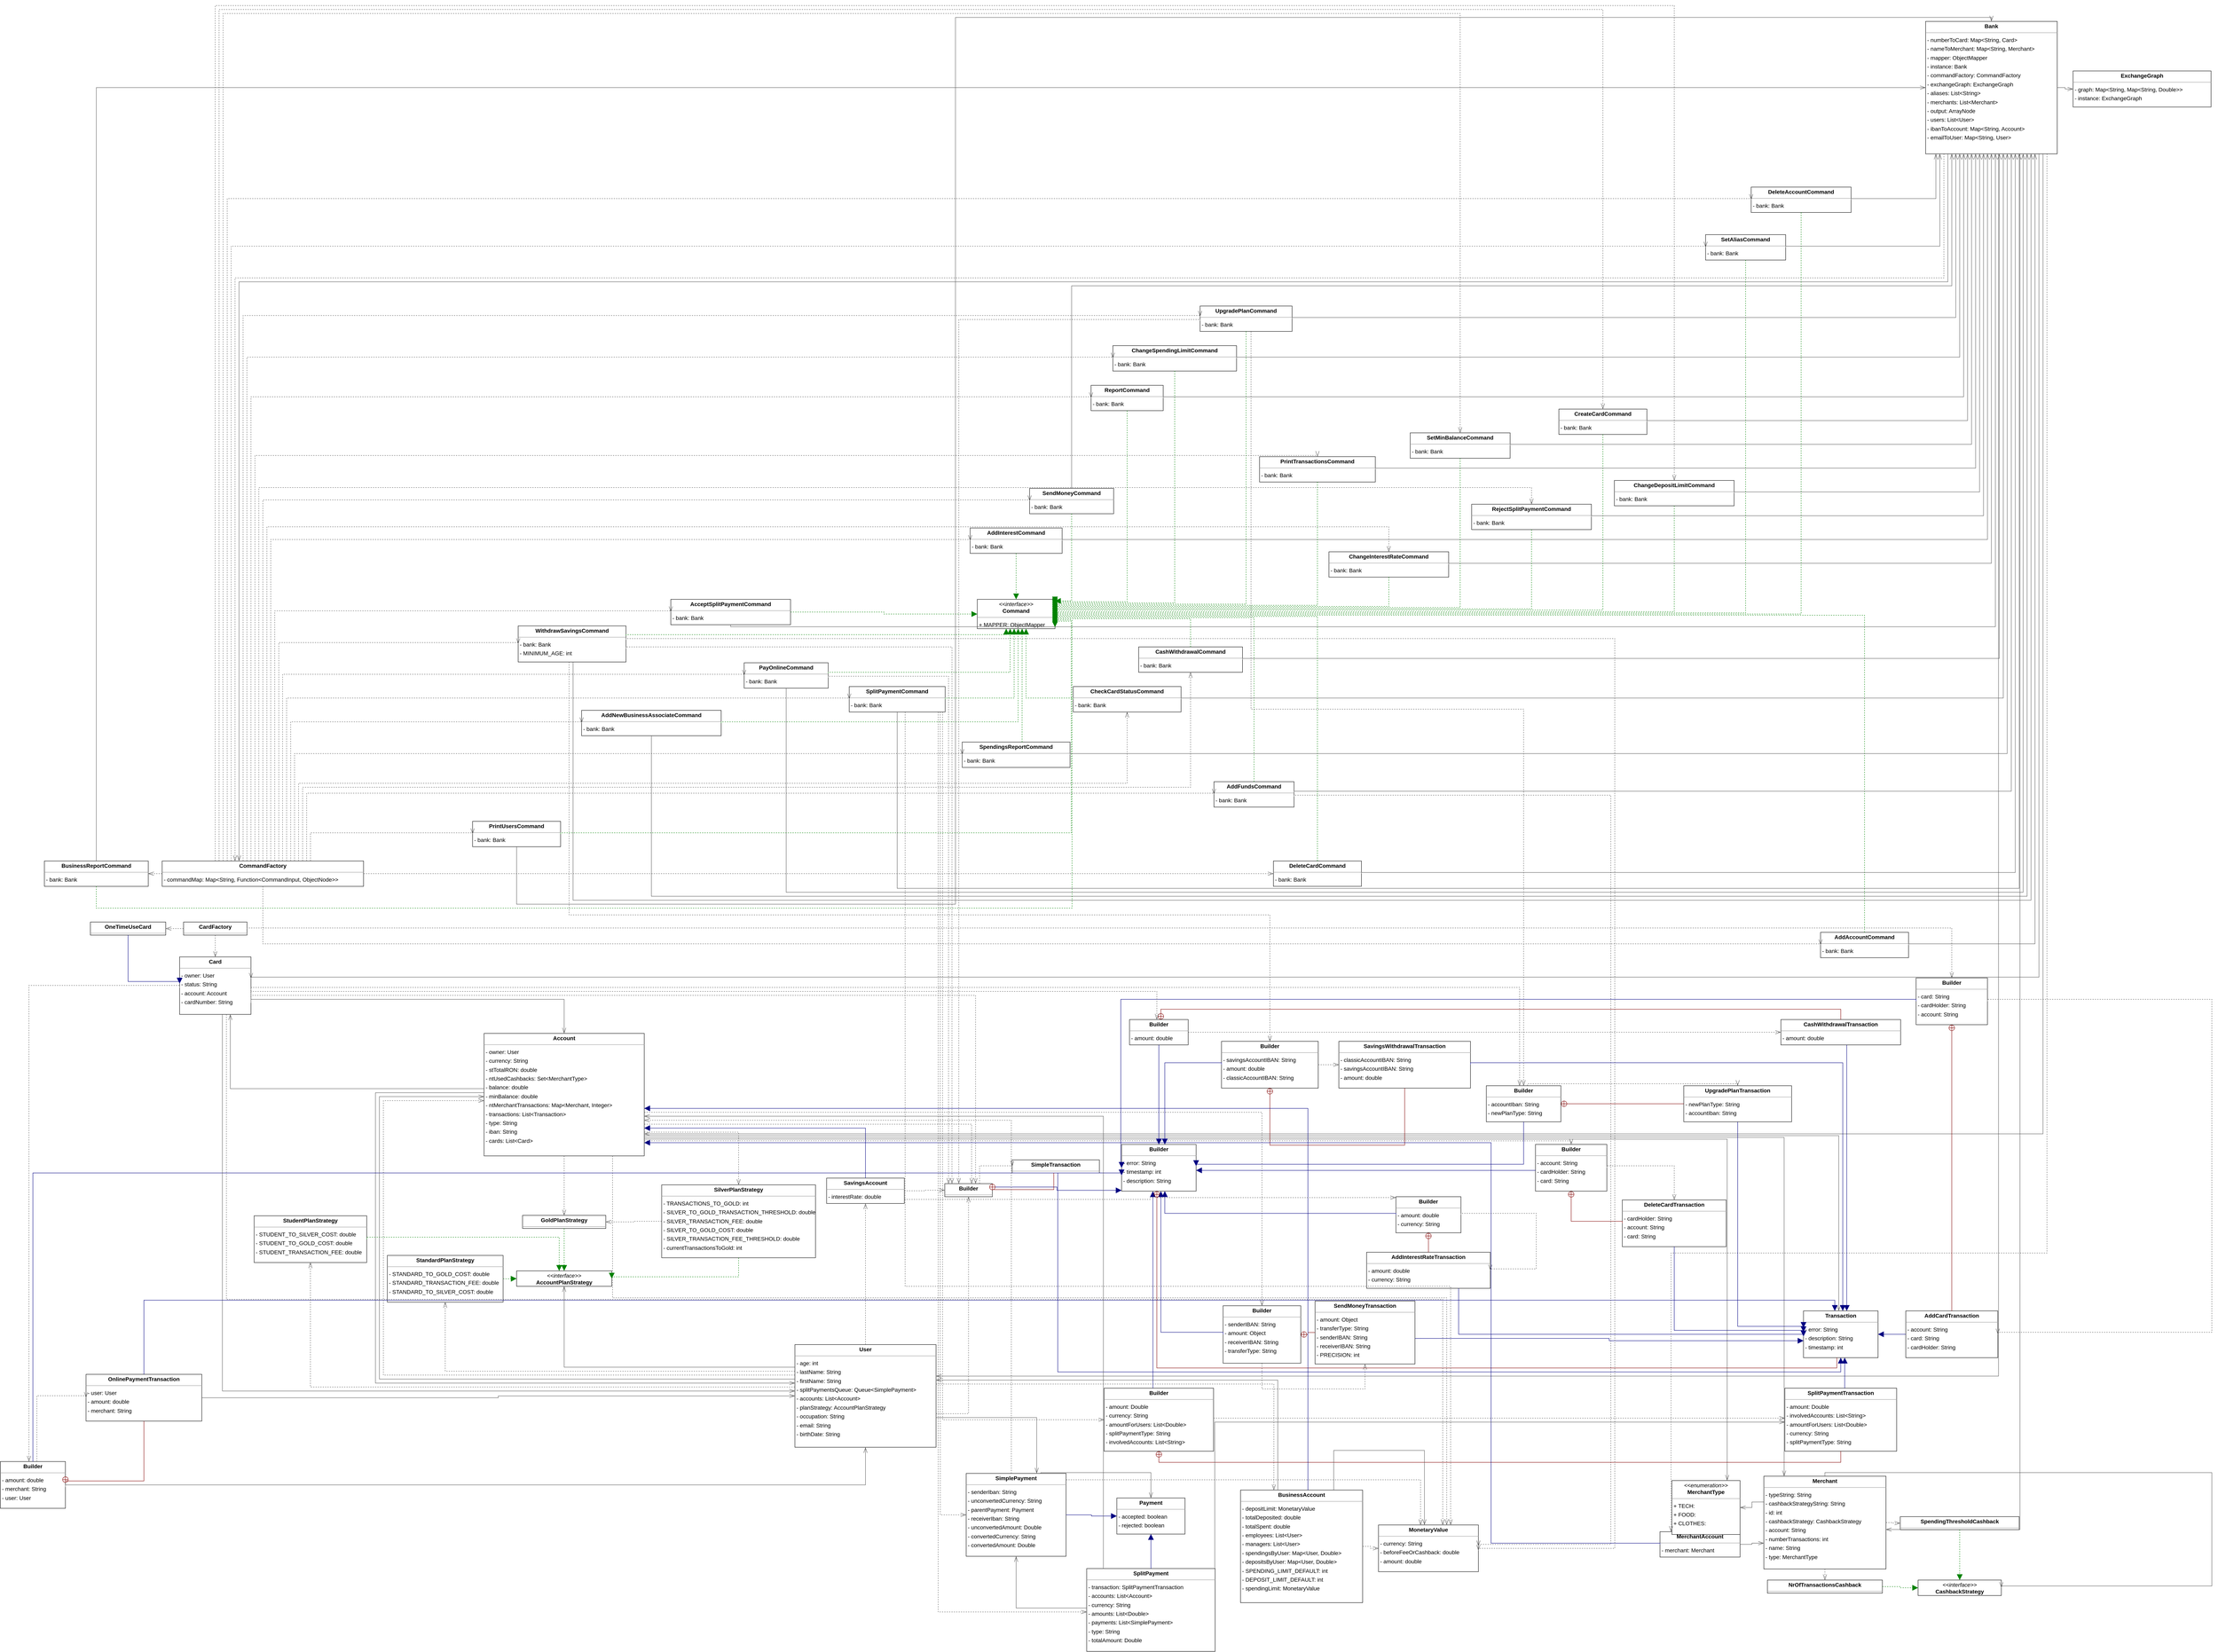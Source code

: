 <mxGraphModel dx="0" dy="0" grid="1" gridSize="10" guides="1" tooltips="1" connect="1" arrows="1" fold="1" page="0" pageScale="1" background="none" math="0" shadow="0">
  <root>
    <mxCell id="0" />
    <mxCell id="1" parent="0" />
    <mxCell id="node65" parent="1" vertex="1" value="&lt;p style=&quot;margin:0px;margin-top:4px;text-align:center;&quot;&gt;&lt;b&gt;AcceptSplitPaymentCommand&lt;/b&gt;&lt;/p&gt;&lt;hr size=&quot;1&quot;/&gt;&lt;p style=&quot;margin:0 0 0 4px;line-height:1.6;&quot;&gt;- bank: Bank&lt;/p&gt;" style="verticalAlign=top;align=left;overflow=fill;fontSize=14;fontFamily=Helvetica;html=1;rounded=0;shadow=0;comic=0;labelBackgroundColor=none;strokeWidth=1;">
      <mxGeometry x="1139" y="2901" width="302" height="64" as="geometry" />
    </mxCell>
    <mxCell id="node3" parent="1" vertex="1" value="&lt;p style=&quot;margin:0px;margin-top:4px;text-align:center;&quot;&gt;&lt;b&gt;Account&lt;/b&gt;&lt;/p&gt;&lt;hr size=&quot;1&quot;/&gt;&lt;p style=&quot;margin:0 0 0 4px;line-height:1.6;&quot;&gt;- owner: User&lt;br/&gt;- currency: String&lt;br/&gt;- stTotalRON: double&lt;br/&gt;- ntUsedCashbacks: Set&amp;lt;MerchantType&amp;gt;&lt;br/&gt;- balance: double&lt;br/&gt;- minBalance: double&lt;br/&gt;- ntMerchantTransactions: Map&amp;lt;Merchant, Integer&amp;gt;&lt;br/&gt;- transactions: List&amp;lt;Transaction&amp;gt;&lt;br/&gt;- type: String&lt;br/&gt;- iban: String&lt;br/&gt;- cards: List&amp;lt;Card&amp;gt;&lt;/p&gt;" style="verticalAlign=top;align=left;overflow=fill;fontSize=14;fontFamily=Helvetica;html=1;rounded=0;shadow=0;comic=0;labelBackgroundColor=none;strokeWidth=1;">
      <mxGeometry x="668" y="3996" width="404" height="309" as="geometry" />
    </mxCell>
    <mxCell id="node17" parent="1" vertex="1" value="&lt;p style=&quot;margin:0px;margin-top:4px;text-align:center;&quot;&gt;&lt;i&gt;&amp;lt;&amp;lt;interface&amp;gt;&amp;gt;&lt;/i&gt;&lt;br/&gt;&lt;b&gt;AccountPlanStrategy&lt;/b&gt;&lt;/p&gt;&lt;hr size=&quot;1&quot;/&gt;" style="verticalAlign=top;align=left;overflow=fill;fontSize=14;fontFamily=Helvetica;html=1;rounded=0;shadow=0;comic=0;labelBackgroundColor=none;strokeWidth=1;">
      <mxGeometry x="750" y="4595" width="240" height="39" as="geometry" />
    </mxCell>
    <mxCell id="node66" parent="1" vertex="1" value="&lt;p style=&quot;margin:0px;margin-top:4px;text-align:center;&quot;&gt;&lt;b&gt;AddAccountCommand&lt;/b&gt;&lt;/p&gt;&lt;hr size=&quot;1&quot;/&gt;&lt;p style=&quot;margin:0 0 0 4px;line-height:1.6;&quot;&gt;- bank: Bank&lt;/p&gt;" style="verticalAlign=top;align=left;overflow=fill;fontSize=14;fontFamily=Helvetica;html=1;rounded=0;shadow=0;comic=0;labelBackgroundColor=none;strokeWidth=1;">
      <mxGeometry x="4039" y="3741" width="222" height="64" as="geometry" />
    </mxCell>
    <mxCell id="node29" parent="1" vertex="1" value="&lt;p style=&quot;margin:0px;margin-top:4px;text-align:center;&quot;&gt;&lt;b&gt;AddCardTransaction&lt;/b&gt;&lt;/p&gt;&lt;hr size=&quot;1&quot;/&gt;&lt;p style=&quot;margin:0 0 0 4px;line-height:1.6;&quot;&gt;- account: String&lt;br/&gt;- card: String&lt;br/&gt;- cardHolder: String&lt;/p&gt;" style="verticalAlign=top;align=left;overflow=fill;fontSize=14;fontFamily=Helvetica;html=1;rounded=0;shadow=0;comic=0;labelBackgroundColor=none;strokeWidth=1;">
      <mxGeometry x="4254" y="4696" width="232" height="118" as="geometry" />
    </mxCell>
    <mxCell id="node48" parent="1" vertex="1" value="&lt;p style=&quot;margin:0px;margin-top:4px;text-align:center;&quot;&gt;&lt;b&gt;AddFundsCommand&lt;/b&gt;&lt;/p&gt;&lt;hr size=&quot;1&quot;/&gt;&lt;p style=&quot;margin:0 0 0 4px;line-height:1.6;&quot;&gt;- bank: Bank&lt;/p&gt;" style="verticalAlign=top;align=left;overflow=fill;fontSize=14;fontFamily=Helvetica;html=1;rounded=0;shadow=0;comic=0;labelBackgroundColor=none;strokeWidth=1;">
      <mxGeometry x="2509" y="3361" width="202" height="64" as="geometry" />
    </mxCell>
    <mxCell id="node67" parent="1" vertex="1" value="&lt;p style=&quot;margin:0px;margin-top:4px;text-align:center;&quot;&gt;&lt;b&gt;AddInterestCommand&lt;/b&gt;&lt;/p&gt;&lt;hr size=&quot;1&quot;/&gt;&lt;p style=&quot;margin:0 0 0 4px;line-height:1.6;&quot;&gt;- bank: Bank&lt;/p&gt;" style="verticalAlign=top;align=left;overflow=fill;fontSize=14;fontFamily=Helvetica;html=1;rounded=0;shadow=0;comic=0;labelBackgroundColor=none;strokeWidth=1;">
      <mxGeometry x="1894" y="2721" width="232" height="64" as="geometry" />
    </mxCell>
    <mxCell id="node47" parent="1" vertex="1" value="&lt;p style=&quot;margin:0px;margin-top:4px;text-align:center;&quot;&gt;&lt;b&gt;AddInterestRateTransaction&lt;/b&gt;&lt;/p&gt;&lt;hr size=&quot;1&quot;/&gt;&lt;p style=&quot;margin:0 0 0 4px;line-height:1.6;&quot;&gt;- amount: double&lt;br/&gt;- currency: String&lt;/p&gt;" style="verticalAlign=top;align=left;overflow=fill;fontSize=14;fontFamily=Helvetica;html=1;rounded=0;shadow=0;comic=0;labelBackgroundColor=none;strokeWidth=1;">
      <mxGeometry x="2894" y="4548" width="312" height="91" as="geometry" />
    </mxCell>
    <mxCell id="node55" parent="1" vertex="1" value="&lt;p style=&quot;margin:0px;margin-top:4px;text-align:center;&quot;&gt;&lt;b&gt;AddNewBusinessAssociateCommand&lt;/b&gt;&lt;/p&gt;&lt;hr size=&quot;1&quot;/&gt;&lt;p style=&quot;margin:0 0 0 4px;line-height:1.6;&quot;&gt;- bank: Bank&lt;/p&gt;" style="verticalAlign=top;align=left;overflow=fill;fontSize=14;fontFamily=Helvetica;html=1;rounded=0;shadow=0;comic=0;labelBackgroundColor=none;strokeWidth=1;">
      <mxGeometry x="914" y="3181" width="352" height="64" as="geometry" />
    </mxCell>
    <mxCell id="node2" parent="1" vertex="1" value="&lt;p style=&quot;margin:0px;margin-top:4px;text-align:center;&quot;&gt;&lt;b&gt;Bank&lt;/b&gt;&lt;/p&gt;&lt;hr size=&quot;1&quot;/&gt;&lt;p style=&quot;margin:0 0 0 4px;line-height:1.6;&quot;&gt;- numberToCard: Map&amp;lt;String, Card&amp;gt;&lt;br/&gt;- nameToMerchant: Map&amp;lt;String, Merchant&amp;gt;&lt;br/&gt;- mapper: ObjectMapper&lt;br/&gt;- instance: Bank&lt;br/&gt;- commandFactory: CommandFactory&lt;br/&gt;- exchangeGraph: ExchangeGraph&lt;br/&gt;- aliases: List&amp;lt;String&amp;gt;&lt;br/&gt;- merchants: List&amp;lt;Merchant&amp;gt;&lt;br/&gt;- output: ArrayNode&lt;br/&gt;- users: List&amp;lt;User&amp;gt;&lt;br/&gt;- ibanToAccount: Map&amp;lt;String, Account&amp;gt;&lt;br/&gt;- emailToUser: Map&amp;lt;String, User&amp;gt;&lt;/p&gt;" style="verticalAlign=top;align=left;overflow=fill;fontSize=14;fontFamily=Helvetica;html=1;rounded=0;shadow=0;comic=0;labelBackgroundColor=none;strokeWidth=1;">
      <mxGeometry x="4304" y="1443" width="332" height="334" as="geometry" />
    </mxCell>
    <mxCell id="node26" parent="1" vertex="1" value="&lt;p style=&quot;margin:0px;margin-top:4px;text-align:center;&quot;&gt;&lt;b&gt;Builder&lt;/b&gt;&lt;/p&gt;&lt;hr size=&quot;1&quot;/&gt;&lt;p style=&quot;margin:0 0 0 4px;line-height:1.6;&quot;&gt;- card: String&lt;br/&gt;- cardHolder: String&lt;br/&gt;- account: String&lt;/p&gt;" style="verticalAlign=top;align=left;overflow=fill;fontSize=14;fontFamily=Helvetica;html=1;rounded=0;shadow=0;comic=0;labelBackgroundColor=none;strokeWidth=1;">
      <mxGeometry x="4280" y="3856" width="180" height="118" as="geometry" />
    </mxCell>
    <mxCell id="node30" parent="1" vertex="1" value="&lt;p style=&quot;margin:0px;margin-top:4px;text-align:center;&quot;&gt;&lt;b&gt;Builder&lt;/b&gt;&lt;/p&gt;&lt;hr size=&quot;1&quot;/&gt;&lt;p style=&quot;margin:0 0 0 4px;line-height:1.6;&quot;&gt;- accountIban: String&lt;br/&gt;- newPlanType: String&lt;/p&gt;" style="verticalAlign=top;align=left;overflow=fill;fontSize=14;fontFamily=Helvetica;html=1;rounded=0;shadow=0;comic=0;labelBackgroundColor=none;strokeWidth=1;">
      <mxGeometry x="3196" y="4128" width="188" height="91" as="geometry" />
    </mxCell>
    <mxCell id="node32" parent="1" vertex="1" value="&lt;p style=&quot;margin:0px;margin-top:4px;text-align:center;&quot;&gt;&lt;b&gt;Builder&lt;/b&gt;&lt;/p&gt;&lt;hr size=&quot;1&quot;/&gt;&lt;p style=&quot;margin:0 0 0 4px;line-height:1.6;&quot;&gt;- amount: double&lt;br/&gt;- merchant: String&lt;br/&gt;- user: User&lt;/p&gt;" style="verticalAlign=top;align=left;overflow=fill;fontSize=14;fontFamily=Helvetica;html=1;rounded=0;shadow=0;comic=0;labelBackgroundColor=none;strokeWidth=1;">
      <mxGeometry x="-552" y="5076" width="164" height="118" as="geometry" />
    </mxCell>
    <mxCell id="node33" parent="1" vertex="1" value="&lt;p style=&quot;margin:0px;margin-top:4px;text-align:center;&quot;&gt;&lt;b&gt;Builder&lt;/b&gt;&lt;/p&gt;&lt;hr size=&quot;1&quot;/&gt;&lt;p style=&quot;margin:0 0 0 4px;line-height:1.6;&quot;&gt;- senderIBAN: String&lt;br/&gt;- amount: Object&lt;br/&gt;- receiverIBAN: String&lt;br/&gt;- transferType: String&lt;/p&gt;" style="verticalAlign=top;align=left;overflow=fill;fontSize=14;fontFamily=Helvetica;html=1;rounded=0;shadow=0;comic=0;labelBackgroundColor=none;strokeWidth=1;">
      <mxGeometry x="2532" y="4683" width="196" height="145" as="geometry" />
    </mxCell>
    <mxCell id="node34" parent="1" vertex="1" value="&lt;p style=&quot;margin:0px;margin-top:4px;text-align:center;&quot;&gt;&lt;b&gt;Builder&lt;/b&gt;&lt;/p&gt;&lt;hr size=&quot;1&quot;/&gt;&lt;p style=&quot;margin:0 0 0 4px;line-height:1.6;&quot;&gt;- savingsAccountIBAN: String&lt;br/&gt;- amount: double&lt;br/&gt;- classicAccountIBAN: String&lt;/p&gt;" style="verticalAlign=top;align=left;overflow=fill;fontSize=14;fontFamily=Helvetica;html=1;rounded=0;shadow=0;comic=0;labelBackgroundColor=none;strokeWidth=1;">
      <mxGeometry x="2528" y="4016" width="244" height="118" as="geometry" />
    </mxCell>
    <mxCell id="node35" parent="1" vertex="1" value="&lt;p style=&quot;margin:0px;margin-top:4px;text-align:center;&quot;&gt;&lt;b&gt;Builder&lt;/b&gt;&lt;/p&gt;&lt;hr size=&quot;1&quot;/&gt;&lt;p style=&quot;margin:0 0 0 4px;line-height:1.6;&quot;&gt;- account: String&lt;br/&gt;- cardHolder: String&lt;br/&gt;- card: String&lt;/p&gt;" style="verticalAlign=top;align=left;overflow=fill;fontSize=14;fontFamily=Helvetica;html=1;rounded=0;shadow=0;comic=0;labelBackgroundColor=none;strokeWidth=1;">
      <mxGeometry x="3320" y="4276" width="180" height="118" as="geometry" />
    </mxCell>
    <mxCell id="node36" parent="1" vertex="1" value="&lt;p style=&quot;margin:0px;margin-top:4px;text-align:center;&quot;&gt;&lt;b&gt;Builder&lt;/b&gt;&lt;/p&gt;&lt;hr size=&quot;1&quot;/&gt;&lt;p style=&quot;margin:0 0 0 4px;line-height:1.6;&quot;&gt;- amount: Double&lt;br/&gt;- currency: String&lt;br/&gt;- amountForUsers: List&amp;lt;Double&amp;gt;&lt;br/&gt;- splitPaymentType: String&lt;br/&gt;- involvedAccounts: List&amp;lt;String&amp;gt;&lt;/p&gt;" style="verticalAlign=top;align=left;overflow=fill;fontSize=14;fontFamily=Helvetica;html=1;rounded=0;shadow=0;comic=0;labelBackgroundColor=none;strokeWidth=1;">
      <mxGeometry x="2232" y="4891" width="276" height="159" as="geometry" />
    </mxCell>
    <mxCell id="node37" parent="1" vertex="1" value="&lt;p style=&quot;margin:0px;margin-top:4px;text-align:center;&quot;&gt;&lt;b&gt;Builder&lt;/b&gt;&lt;/p&gt;&lt;hr size=&quot;1&quot;/&gt;&lt;p style=&quot;margin:0 0 0 4px;line-height:1.6;&quot;&gt;- amount: double&lt;br/&gt;- currency: String&lt;/p&gt;" style="verticalAlign=top;align=left;overflow=fill;fontSize=14;fontFamily=Helvetica;html=1;rounded=0;shadow=0;comic=0;labelBackgroundColor=none;strokeWidth=1;">
      <mxGeometry x="2968" y="4408" width="164" height="91" as="geometry" />
    </mxCell>
    <mxCell id="node39" parent="1" vertex="1" value="&lt;p style=&quot;margin:0px;margin-top:4px;text-align:center;&quot;&gt;&lt;b&gt;Builder&lt;/b&gt;&lt;/p&gt;&lt;hr size=&quot;1&quot;/&gt;&lt;p style=&quot;margin:0 0 0 4px;line-height:1.6;&quot;&gt;- amount: double&lt;/p&gt;" style="verticalAlign=top;align=left;overflow=fill;fontSize=14;fontFamily=Helvetica;html=1;rounded=0;shadow=0;comic=0;labelBackgroundColor=none;strokeWidth=1;">
      <mxGeometry x="2296" y="3961" width="148" height="64" as="geometry" />
    </mxCell>
    <mxCell id="node43" parent="1" vertex="1" value="&lt;p style=&quot;margin:0px;margin-top:4px;text-align:center;&quot;&gt;&lt;b&gt;Builder&lt;/b&gt;&lt;/p&gt;&lt;hr size=&quot;1&quot;/&gt;" style="verticalAlign=top;align=left;overflow=fill;fontSize=14;fontFamily=Helvetica;html=1;rounded=0;shadow=0;comic=0;labelBackgroundColor=none;strokeWidth=1;">
      <mxGeometry x="1830" y="4375" width="120" height="33" as="geometry" />
    </mxCell>
    <mxCell id="node38" parent="1" vertex="1" value="&lt;p style=&quot;margin:0px;margin-top:4px;text-align:center;&quot;&gt;&lt;b&gt;Builder&lt;T&gt;&lt;/b&gt;&lt;/p&gt;&lt;hr size=&quot;1&quot;/&gt;&lt;p style=&quot;margin:0 0 0 4px;line-height:1.6;&quot;&gt;- error: String&lt;br/&gt;- timestamp: int&lt;br/&gt;- description: String&lt;/p&gt;" style="verticalAlign=top;align=left;overflow=fill;fontSize=14;fontFamily=Helvetica;html=1;rounded=0;shadow=0;comic=0;labelBackgroundColor=none;strokeWidth=1;">
      <mxGeometry x="2276" y="4276" width="188" height="118" as="geometry" />
    </mxCell>
    <mxCell id="node6" parent="1" vertex="1" value="&lt;p style=&quot;margin:0px;margin-top:4px;text-align:center;&quot;&gt;&lt;b&gt;BusinessAccount&lt;/b&gt;&lt;/p&gt;&lt;hr size=&quot;1&quot;/&gt;&lt;p style=&quot;margin:0 0 0 4px;line-height:1.6;&quot;&gt;- depositLimit: MonetaryValue&lt;br/&gt;- totalDeposited: double&lt;br/&gt;- totalSpent: double&lt;br/&gt;- employees: List&amp;lt;User&amp;gt;&lt;br/&gt;- managers: List&amp;lt;User&amp;gt;&lt;br/&gt;- spendingsByUser: Map&amp;lt;User, Double&amp;gt;&lt;br/&gt;- depositsByUser: Map&amp;lt;User, Double&amp;gt;&lt;br/&gt;- SPENDING_LIMIT_DEFAULT: int&lt;br/&gt;- DEPOSIT_LIMIT_DEFAULT: int&lt;br/&gt;- spendingLimit: MonetaryValue&lt;/p&gt;" style="verticalAlign=top;align=left;overflow=fill;fontSize=14;fontFamily=Helvetica;html=1;rounded=0;shadow=0;comic=0;labelBackgroundColor=none;strokeWidth=1;">
      <mxGeometry x="2576" y="5148" width="308" height="284" as="geometry" />
    </mxCell>
    <mxCell id="node72" parent="1" vertex="1" value="&lt;p style=&quot;margin:0px;margin-top:4px;text-align:center;&quot;&gt;&lt;b&gt;BusinessReportCommand&lt;/b&gt;&lt;/p&gt;&lt;hr size=&quot;1&quot;/&gt;&lt;p style=&quot;margin:0 0 0 4px;line-height:1.6;&quot;&gt;- bank: Bank&lt;/p&gt;" style="verticalAlign=top;align=left;overflow=fill;fontSize=14;fontFamily=Helvetica;html=1;rounded=0;shadow=0;comic=0;labelBackgroundColor=none;strokeWidth=1;">
      <mxGeometry x="-441" y="3561" width="262" height="64" as="geometry" />
    </mxCell>
    <mxCell id="node20" parent="1" vertex="1" value="&lt;p style=&quot;margin:0px;margin-top:4px;text-align:center;&quot;&gt;&lt;b&gt;Card&lt;/b&gt;&lt;/p&gt;&lt;hr size=&quot;1&quot;/&gt;&lt;p style=&quot;margin:0 0 0 4px;line-height:1.6;&quot;&gt;- owner: User&lt;br/&gt;- status: String&lt;br/&gt;- account: Account&lt;br/&gt;- cardNumber: String&lt;/p&gt;" style="verticalAlign=top;align=left;overflow=fill;fontSize=14;fontFamily=Helvetica;html=1;rounded=0;shadow=0;comic=0;labelBackgroundColor=none;strokeWidth=1;">
      <mxGeometry x="-100" y="3803" width="180" height="145" as="geometry" />
    </mxCell>
    <mxCell id="node19" parent="1" vertex="1" value="&lt;p style=&quot;margin:0px;margin-top:4px;text-align:center;&quot;&gt;&lt;b&gt;CardFactory&lt;/b&gt;&lt;/p&gt;&lt;hr size=&quot;1&quot;/&gt;" style="verticalAlign=top;align=left;overflow=fill;fontSize=14;fontFamily=Helvetica;html=1;rounded=0;shadow=0;comic=0;labelBackgroundColor=none;strokeWidth=1;">
      <mxGeometry x="-90" y="3715" width="160" height="33" as="geometry" />
    </mxCell>
    <mxCell id="node57" parent="1" vertex="1" value="&lt;p style=&quot;margin:0px;margin-top:4px;text-align:center;&quot;&gt;&lt;b&gt;CashWithdrawalCommand&lt;/b&gt;&lt;/p&gt;&lt;hr size=&quot;1&quot;/&gt;&lt;p style=&quot;margin:0 0 0 4px;line-height:1.6;&quot;&gt;- bank: Bank&lt;/p&gt;" style="verticalAlign=top;align=left;overflow=fill;fontSize=14;fontFamily=Helvetica;html=1;rounded=0;shadow=0;comic=0;labelBackgroundColor=none;strokeWidth=1;">
      <mxGeometry x="2319" y="3021" width="262" height="64" as="geometry" />
    </mxCell>
    <mxCell id="node45" parent="1" vertex="1" value="&lt;p style=&quot;margin:0px;margin-top:4px;text-align:center;&quot;&gt;&lt;b&gt;CashWithdrawalTransaction&lt;/b&gt;&lt;/p&gt;&lt;hr size=&quot;1&quot;/&gt;&lt;p style=&quot;margin:0 0 0 4px;line-height:1.6;&quot;&gt;- amount: double&lt;/p&gt;" style="verticalAlign=top;align=left;overflow=fill;fontSize=14;fontFamily=Helvetica;html=1;rounded=0;shadow=0;comic=0;labelBackgroundColor=none;strokeWidth=1;">
      <mxGeometry x="3939" y="3961" width="302" height="64" as="geometry" />
    </mxCell>
    <mxCell id="node12" parent="1" vertex="1" value="&lt;p style=&quot;margin:0px;margin-top:4px;text-align:center;&quot;&gt;&lt;i&gt;&amp;lt;&amp;lt;interface&amp;gt;&amp;gt;&lt;/i&gt;&lt;br/&gt;&lt;b&gt;CashbackStrategy&lt;/b&gt;&lt;/p&gt;&lt;hr size=&quot;1&quot;/&gt;" style="verticalAlign=top;align=left;overflow=fill;fontSize=14;fontFamily=Helvetica;html=1;rounded=0;shadow=0;comic=0;labelBackgroundColor=none;strokeWidth=1;">
      <mxGeometry x="4285" y="5375" width="210" height="39" as="geometry" />
    </mxCell>
    <mxCell id="node64" parent="1" vertex="1" value="&lt;p style=&quot;margin:0px;margin-top:4px;text-align:center;&quot;&gt;&lt;b&gt;ChangeDepositLimitCommand&lt;/b&gt;&lt;/p&gt;&lt;hr size=&quot;1&quot;/&gt;&lt;p style=&quot;margin:0 0 0 4px;line-height:1.6;&quot;&gt;- bank: Bank&lt;/p&gt;" style="verticalAlign=top;align=left;overflow=fill;fontSize=14;fontFamily=Helvetica;html=1;rounded=0;shadow=0;comic=0;labelBackgroundColor=none;strokeWidth=1;">
      <mxGeometry x="3519" y="2601" width="302" height="64" as="geometry" />
    </mxCell>
    <mxCell id="node54" parent="1" vertex="1" value="&lt;p style=&quot;margin:0px;margin-top:4px;text-align:center;&quot;&gt;&lt;b&gt;ChangeInterestRateCommand&lt;/b&gt;&lt;/p&gt;&lt;hr size=&quot;1&quot;/&gt;&lt;p style=&quot;margin:0 0 0 4px;line-height:1.6;&quot;&gt;- bank: Bank&lt;/p&gt;" style="verticalAlign=top;align=left;overflow=fill;fontSize=14;fontFamily=Helvetica;html=1;rounded=0;shadow=0;comic=0;labelBackgroundColor=none;strokeWidth=1;">
      <mxGeometry x="2799" y="2781" width="302" height="64" as="geometry" />
    </mxCell>
    <mxCell id="node70" parent="1" vertex="1" value="&lt;p style=&quot;margin:0px;margin-top:4px;text-align:center;&quot;&gt;&lt;b&gt;ChangeSpendingLimitCommand&lt;/b&gt;&lt;/p&gt;&lt;hr size=&quot;1&quot;/&gt;&lt;p style=&quot;margin:0 0 0 4px;line-height:1.6;&quot;&gt;- bank: Bank&lt;/p&gt;" style="verticalAlign=top;align=left;overflow=fill;fontSize=14;fontFamily=Helvetica;html=1;rounded=0;shadow=0;comic=0;labelBackgroundColor=none;strokeWidth=1;">
      <mxGeometry x="2254" y="2261" width="312" height="64" as="geometry" />
    </mxCell>
    <mxCell id="node52" parent="1" vertex="1" value="&lt;p style=&quot;margin:0px;margin-top:4px;text-align:center;&quot;&gt;&lt;b&gt;CheckCardStatusCommand&lt;/b&gt;&lt;/p&gt;&lt;hr size=&quot;1&quot;/&gt;&lt;p style=&quot;margin:0 0 0 4px;line-height:1.6;&quot;&gt;- bank: Bank&lt;/p&gt;" style="verticalAlign=top;align=left;overflow=fill;fontSize=14;fontFamily=Helvetica;html=1;rounded=0;shadow=0;comic=0;labelBackgroundColor=none;strokeWidth=1;">
      <mxGeometry x="2154" y="3121" width="272" height="64" as="geometry" />
    </mxCell>
    <mxCell id="node22" parent="1" vertex="1" value="&lt;p style=&quot;margin:0px;margin-top:4px;text-align:center;&quot;&gt;&lt;i&gt;&amp;lt;&amp;lt;interface&amp;gt;&amp;gt;&lt;/i&gt;&lt;br/&gt;&lt;b&gt;Command&lt;/b&gt;&lt;/p&gt;&lt;hr size=&quot;1&quot;/&gt;&lt;p style=&quot;margin:0 0 0 4px;line-height:1.6;&quot;&gt;+ MAPPER: ObjectMapper&lt;/p&gt;" style="verticalAlign=top;align=left;overflow=fill;fontSize=14;fontFamily=Helvetica;html=1;rounded=0;shadow=0;comic=0;labelBackgroundColor=none;strokeWidth=1;">
      <mxGeometry x="1912" y="2901" width="196" height="74" as="geometry" />
    </mxCell>
    <mxCell id="node21" parent="1" vertex="1" value="&lt;p style=&quot;margin:0px;margin-top:4px;text-align:center;&quot;&gt;&lt;b&gt;CommandFactory&lt;/b&gt;&lt;/p&gt;&lt;hr size=&quot;1&quot;/&gt;&lt;p style=&quot;margin:0 0 0 4px;line-height:1.6;&quot;&gt;- commandMap: Map&amp;lt;String, Function&amp;lt;CommandInput, ObjectNode&amp;gt;&amp;gt;&lt;/p&gt;" style="verticalAlign=top;align=left;overflow=fill;fontSize=14;fontFamily=Helvetica;html=1;rounded=0;shadow=0;comic=0;labelBackgroundColor=none;strokeWidth=1;">
      <mxGeometry x="-144" y="3561" width="508" height="64" as="geometry" />
    </mxCell>
    <mxCell id="node73" parent="1" vertex="1" value="&lt;p style=&quot;margin:0px;margin-top:4px;text-align:center;&quot;&gt;&lt;b&gt;CreateCardCommand&lt;/b&gt;&lt;/p&gt;&lt;hr size=&quot;1&quot;/&gt;&lt;p style=&quot;margin:0 0 0 4px;line-height:1.6;&quot;&gt;- bank: Bank&lt;/p&gt;" style="verticalAlign=top;align=left;overflow=fill;fontSize=14;fontFamily=Helvetica;html=1;rounded=0;shadow=0;comic=0;labelBackgroundColor=none;strokeWidth=1;">
      <mxGeometry x="3379" y="2421" width="222" height="64" as="geometry" />
    </mxCell>
    <mxCell id="node60" parent="1" vertex="1" value="&lt;p style=&quot;margin:0px;margin-top:4px;text-align:center;&quot;&gt;&lt;b&gt;DeleteAccountCommand&lt;/b&gt;&lt;/p&gt;&lt;hr size=&quot;1&quot;/&gt;&lt;p style=&quot;margin:0 0 0 4px;line-height:1.6;&quot;&gt;- bank: Bank&lt;/p&gt;" style="verticalAlign=top;align=left;overflow=fill;fontSize=14;fontFamily=Helvetica;html=1;rounded=0;shadow=0;comic=0;labelBackgroundColor=none;strokeWidth=1;">
      <mxGeometry x="3864" y="1861" width="252" height="64" as="geometry" />
    </mxCell>
    <mxCell id="node62" parent="1" vertex="1" value="&lt;p style=&quot;margin:0px;margin-top:4px;text-align:center;&quot;&gt;&lt;b&gt;DeleteCardCommand&lt;/b&gt;&lt;/p&gt;&lt;hr size=&quot;1&quot;/&gt;&lt;p style=&quot;margin:0 0 0 4px;line-height:1.6;&quot;&gt;- bank: Bank&lt;/p&gt;" style="verticalAlign=top;align=left;overflow=fill;fontSize=14;fontFamily=Helvetica;html=1;rounded=0;shadow=0;comic=0;labelBackgroundColor=none;strokeWidth=1;">
      <mxGeometry x="2659" y="3561" width="222" height="64" as="geometry" />
    </mxCell>
    <mxCell id="node41" parent="1" vertex="1" value="&lt;p style=&quot;margin:0px;margin-top:4px;text-align:center;&quot;&gt;&lt;b&gt;DeleteCardTransaction&lt;/b&gt;&lt;/p&gt;&lt;hr size=&quot;1&quot;/&gt;&lt;p style=&quot;margin:0 0 0 4px;line-height:1.6;&quot;&gt;- cardHolder: String&lt;br/&gt;- account: String&lt;br/&gt;- card: String&lt;/p&gt;" style="verticalAlign=top;align=left;overflow=fill;fontSize=14;fontFamily=Helvetica;html=1;rounded=0;shadow=0;comic=0;labelBackgroundColor=none;strokeWidth=1;">
      <mxGeometry x="3539" y="4416" width="262" height="118" as="geometry" />
    </mxCell>
    <mxCell id="node0" parent="1" vertex="1" value="&lt;p style=&quot;margin:0px;margin-top:4px;text-align:center;&quot;&gt;&lt;b&gt;ExchangeGraph&lt;/b&gt;&lt;/p&gt;&lt;hr size=&quot;1&quot;/&gt;&lt;p style=&quot;margin:0 0 0 4px;line-height:1.6;&quot;&gt;- graph: Map&amp;lt;String, Map&amp;lt;String, Double&amp;gt;&amp;gt;&lt;br/&gt;- instance: ExchangeGraph&lt;/p&gt;" style="verticalAlign=top;align=left;overflow=fill;fontSize=14;fontFamily=Helvetica;html=1;rounded=0;shadow=0;comic=0;labelBackgroundColor=none;strokeWidth=1;">
      <mxGeometry x="4676" y="1568" width="348" height="91" as="geometry" />
    </mxCell>
    <mxCell id="node13" parent="1" vertex="1" value="&lt;p style=&quot;margin:0px;margin-top:4px;text-align:center;&quot;&gt;&lt;b&gt;GoldPlanStrategy&lt;/b&gt;&lt;/p&gt;&lt;hr size=&quot;1&quot;/&gt;" style="verticalAlign=top;align=left;overflow=fill;fontSize=14;fontFamily=Helvetica;html=1;rounded=0;shadow=0;comic=0;labelBackgroundColor=none;strokeWidth=1;">
      <mxGeometry x="765" y="4455" width="210" height="33" as="geometry" />
    </mxCell>
    <mxCell id="node8" parent="1" vertex="1" value="&lt;p style=&quot;margin:0px;margin-top:4px;text-align:center;&quot;&gt;&lt;b&gt;Merchant&lt;/b&gt;&lt;/p&gt;&lt;hr size=&quot;1&quot;/&gt;&lt;p style=&quot;margin:0 0 0 4px;line-height:1.6;&quot;&gt;- typeString: String&lt;br/&gt;- cashbackStrategyString: String&lt;br/&gt;- id: int&lt;br/&gt;- cashbackStrategy: CashbackStrategy&lt;br/&gt;- account: String&lt;br/&gt;- numberTransactions: int&lt;br/&gt;- name: String&lt;br/&gt;- type: MerchantType&lt;/p&gt;" style="verticalAlign=top;align=left;overflow=fill;fontSize=14;fontFamily=Helvetica;html=1;rounded=0;shadow=0;comic=0;labelBackgroundColor=none;strokeWidth=1;">
      <mxGeometry x="3896" y="5113" width="308" height="234" as="geometry" />
    </mxCell>
    <mxCell id="node5" parent="1" vertex="1" value="&lt;p style=&quot;margin:0px;margin-top:4px;text-align:center;&quot;&gt;&lt;b&gt;MerchantAccount&lt;/b&gt;&lt;/p&gt;&lt;hr size=&quot;1&quot;/&gt;&lt;p style=&quot;margin:0 0 0 4px;line-height:1.6;&quot;&gt;- merchant: Merchant&lt;/p&gt;" style="verticalAlign=top;align=left;overflow=fill;fontSize=14;fontFamily=Helvetica;html=1;rounded=0;shadow=0;comic=0;labelBackgroundColor=none;strokeWidth=1;">
      <mxGeometry x="3634" y="5253" width="202" height="64" as="geometry" />
    </mxCell>
    <mxCell id="node9" parent="1" vertex="1" value="&lt;p style=&quot;margin:0px;margin-top:4px;text-align:center;&quot;&gt;&lt;i&gt;&amp;lt;&amp;lt;enumeration&amp;gt;&amp;gt;&lt;/i&gt;&lt;br/&gt;&lt;b&gt;MerchantType&lt;/b&gt;&lt;/p&gt;&lt;hr size=&quot;1&quot;/&gt;&lt;p style=&quot;margin:0 0 0 4px;line-height:1.6;&quot;&gt;+ TECH: &lt;br/&gt;+ FOOD: &lt;br/&gt;+ CLOTHES: &lt;/p&gt;" style="verticalAlign=top;align=left;overflow=fill;fontSize=14;fontFamily=Helvetica;html=1;rounded=0;shadow=0;comic=0;labelBackgroundColor=none;strokeWidth=1;">
      <mxGeometry x="3664" y="5124" width="172" height="136" as="geometry" />
    </mxCell>
    <mxCell id="node1" parent="1" vertex="1" value="&lt;p style=&quot;margin:0px;margin-top:4px;text-align:center;&quot;&gt;&lt;b&gt;MonetaryValue&lt;/b&gt;&lt;/p&gt;&lt;hr size=&quot;1&quot;/&gt;&lt;p style=&quot;margin:0 0 0 4px;line-height:1.6;&quot;&gt;- currency: String&lt;br/&gt;- beforeFeeOrCashback: double&lt;br/&gt;- amount: double&lt;/p&gt;" style="verticalAlign=top;align=left;overflow=fill;fontSize=14;fontFamily=Helvetica;html=1;rounded=0;shadow=0;comic=0;labelBackgroundColor=none;strokeWidth=1;">
      <mxGeometry x="2924" y="5236" width="252" height="118" as="geometry" />
    </mxCell>
    <mxCell id="node10" parent="1" vertex="1" value="&lt;p style=&quot;margin:0px;margin-top:4px;text-align:center;&quot;&gt;&lt;b&gt;NrOfTransactionsCashback&lt;/b&gt;&lt;/p&gt;&lt;hr size=&quot;1&quot;/&gt;" style="verticalAlign=top;align=left;overflow=fill;fontSize=14;fontFamily=Helvetica;html=1;rounded=0;shadow=0;comic=0;labelBackgroundColor=none;strokeWidth=1;">
      <mxGeometry x="3905" y="5375" width="290" height="33" as="geometry" />
    </mxCell>
    <mxCell id="node18" parent="1" vertex="1" value="&lt;p style=&quot;margin:0px;margin-top:4px;text-align:center;&quot;&gt;&lt;b&gt;OneTimeUseCard&lt;/b&gt;&lt;/p&gt;&lt;hr size=&quot;1&quot;/&gt;" style="verticalAlign=top;align=left;overflow=fill;fontSize=14;fontFamily=Helvetica;html=1;rounded=0;shadow=0;comic=0;labelBackgroundColor=none;strokeWidth=1;">
      <mxGeometry x="-325" y="3715" width="190" height="33" as="geometry" />
    </mxCell>
    <mxCell id="node27" parent="1" vertex="1" value="&lt;p style=&quot;margin:0px;margin-top:4px;text-align:center;&quot;&gt;&lt;b&gt;OnlinePaymentTransaction&lt;/b&gt;&lt;/p&gt;&lt;hr size=&quot;1&quot;/&gt;&lt;p style=&quot;margin:0 0 0 4px;line-height:1.6;&quot;&gt;- user: User&lt;br/&gt;- amount: double&lt;br/&gt;- merchant: String&lt;/p&gt;" style="verticalAlign=top;align=left;overflow=fill;fontSize=14;fontFamily=Helvetica;html=1;rounded=0;shadow=0;comic=0;labelBackgroundColor=none;strokeWidth=1;">
      <mxGeometry x="-336" y="4856" width="292" height="118" as="geometry" />
    </mxCell>
    <mxCell id="node49" parent="1" vertex="1" value="&lt;p style=&quot;margin:0px;margin-top:4px;text-align:center;&quot;&gt;&lt;b&gt;PayOnlineCommand&lt;/b&gt;&lt;/p&gt;&lt;hr size=&quot;1&quot;/&gt;&lt;p style=&quot;margin:0 0 0 4px;line-height:1.6;&quot;&gt;- bank: Bank&lt;/p&gt;" style="verticalAlign=top;align=left;overflow=fill;fontSize=14;fontFamily=Helvetica;html=1;rounded=0;shadow=0;comic=0;labelBackgroundColor=none;strokeWidth=1;">
      <mxGeometry x="1324" y="3061" width="212" height="64" as="geometry" />
    </mxCell>
    <mxCell id="node24" parent="1" vertex="1" value="&lt;p style=&quot;margin:0px;margin-top:4px;text-align:center;&quot;&gt;&lt;b&gt;Payment&lt;/b&gt;&lt;/p&gt;&lt;hr size=&quot;1&quot;/&gt;&lt;p style=&quot;margin:0 0 0 4px;line-height:1.6;&quot;&gt;- accepted: boolean&lt;br/&gt;- rejected: boolean&lt;/p&gt;" style="verticalAlign=top;align=left;overflow=fill;fontSize=14;fontFamily=Helvetica;html=1;rounded=0;shadow=0;comic=0;labelBackgroundColor=none;strokeWidth=1;">
      <mxGeometry x="2264" y="5168" width="172" height="91" as="geometry" />
    </mxCell>
    <mxCell id="node50" parent="1" vertex="1" value="&lt;p style=&quot;margin:0px;margin-top:4px;text-align:center;&quot;&gt;&lt;b&gt;PrintTransactionsCommand&lt;/b&gt;&lt;/p&gt;&lt;hr size=&quot;1&quot;/&gt;&lt;p style=&quot;margin:0 0 0 4px;line-height:1.6;&quot;&gt;- bank: Bank&lt;/p&gt;" style="verticalAlign=top;align=left;overflow=fill;fontSize=14;fontFamily=Helvetica;html=1;rounded=0;shadow=0;comic=0;labelBackgroundColor=none;strokeWidth=1;">
      <mxGeometry x="2624" y="2541" width="292" height="64" as="geometry" />
    </mxCell>
    <mxCell id="node56" parent="1" vertex="1" value="&lt;p style=&quot;margin:0px;margin-top:4px;text-align:center;&quot;&gt;&lt;b&gt;PrintUsersCommand&lt;/b&gt;&lt;/p&gt;&lt;hr size=&quot;1&quot;/&gt;&lt;p style=&quot;margin:0 0 0 4px;line-height:1.6;&quot;&gt;- bank: Bank&lt;/p&gt;" style="verticalAlign=top;align=left;overflow=fill;fontSize=14;fontFamily=Helvetica;html=1;rounded=0;shadow=0;comic=0;labelBackgroundColor=none;strokeWidth=1;">
      <mxGeometry x="639" y="3461" width="222" height="64" as="geometry" />
    </mxCell>
    <mxCell id="node53" parent="1" vertex="1" value="&lt;p style=&quot;margin:0px;margin-top:4px;text-align:center;&quot;&gt;&lt;b&gt;RejectSplitPaymentCommand&lt;/b&gt;&lt;/p&gt;&lt;hr size=&quot;1&quot;/&gt;&lt;p style=&quot;margin:0 0 0 4px;line-height:1.6;&quot;&gt;- bank: Bank&lt;/p&gt;" style="verticalAlign=top;align=left;overflow=fill;fontSize=14;fontFamily=Helvetica;html=1;rounded=0;shadow=0;comic=0;labelBackgroundColor=none;strokeWidth=1;">
      <mxGeometry x="3159" y="2661" width="302" height="64" as="geometry" />
    </mxCell>
    <mxCell id="node61" parent="1" vertex="1" value="&lt;p style=&quot;margin:0px;margin-top:4px;text-align:center;&quot;&gt;&lt;b&gt;ReportCommand&lt;/b&gt;&lt;/p&gt;&lt;hr size=&quot;1&quot;/&gt;&lt;p style=&quot;margin:0 0 0 4px;line-height:1.6;&quot;&gt;- bank: Bank&lt;/p&gt;" style="verticalAlign=top;align=left;overflow=fill;fontSize=14;fontFamily=Helvetica;html=1;rounded=0;shadow=0;comic=0;labelBackgroundColor=none;strokeWidth=1;">
      <mxGeometry x="2199" y="2361" width="182" height="64" as="geometry" />
    </mxCell>
    <mxCell id="node4" parent="1" vertex="1" value="&lt;p style=&quot;margin:0px;margin-top:4px;text-align:center;&quot;&gt;&lt;b&gt;SavingsAccount&lt;/b&gt;&lt;/p&gt;&lt;hr size=&quot;1&quot;/&gt;&lt;p style=&quot;margin:0 0 0 4px;line-height:1.6;&quot;&gt;- interestRate: double&lt;/p&gt;" style="verticalAlign=top;align=left;overflow=fill;fontSize=14;fontFamily=Helvetica;html=1;rounded=0;shadow=0;comic=0;labelBackgroundColor=none;strokeWidth=1;">
      <mxGeometry x="1532" y="4361" width="196" height="64" as="geometry" />
    </mxCell>
    <mxCell id="node28" parent="1" vertex="1" value="&lt;p style=&quot;margin:0px;margin-top:4px;text-align:center;&quot;&gt;&lt;b&gt;SavingsWithdrawalTransaction&lt;/b&gt;&lt;/p&gt;&lt;hr size=&quot;1&quot;/&gt;&lt;p style=&quot;margin:0 0 0 4px;line-height:1.6;&quot;&gt;- classicAccountIBAN: String&lt;br/&gt;- savingsAccountIBAN: String&lt;br/&gt;- amount: double&lt;/p&gt;" style="verticalAlign=top;align=left;overflow=fill;fontSize=14;fontFamily=Helvetica;html=1;rounded=0;shadow=0;comic=0;labelBackgroundColor=none;strokeWidth=1;">
      <mxGeometry x="2824" y="4016" width="332" height="118" as="geometry" />
    </mxCell>
    <mxCell id="node63" parent="1" vertex="1" value="&lt;p style=&quot;margin:0px;margin-top:4px;text-align:center;&quot;&gt;&lt;b&gt;SendMoneyCommand&lt;/b&gt;&lt;/p&gt;&lt;hr size=&quot;1&quot;/&gt;&lt;p style=&quot;margin:0 0 0 4px;line-height:1.6;&quot;&gt;- bank: Bank&lt;/p&gt;" style="verticalAlign=top;align=left;overflow=fill;fontSize=14;fontFamily=Helvetica;html=1;rounded=0;shadow=0;comic=0;labelBackgroundColor=none;strokeWidth=1;">
      <mxGeometry x="2044" y="2621" width="212" height="64" as="geometry" />
    </mxCell>
    <mxCell id="node46" parent="1" vertex="1" value="&lt;p style=&quot;margin:0px;margin-top:4px;text-align:center;&quot;&gt;&lt;b&gt;SendMoneyTransaction&lt;/b&gt;&lt;/p&gt;&lt;hr size=&quot;1&quot;/&gt;&lt;p style=&quot;margin:0 0 0 4px;line-height:1.6;&quot;&gt;- amount: Object&lt;br/&gt;- transferType: String&lt;br/&gt;- senderIBAN: String&lt;br/&gt;- receiverIBAN: String&lt;br/&gt;- PRECISION: int&lt;/p&gt;" style="verticalAlign=top;align=left;overflow=fill;fontSize=14;fontFamily=Helvetica;html=1;rounded=0;shadow=0;comic=0;labelBackgroundColor=none;strokeWidth=1;">
      <mxGeometry x="2764" y="4671" width="252" height="159" as="geometry" />
    </mxCell>
    <mxCell id="node59" parent="1" vertex="1" value="&lt;p style=&quot;margin:0px;margin-top:4px;text-align:center;&quot;&gt;&lt;b&gt;SetAliasCommand&lt;/b&gt;&lt;/p&gt;&lt;hr size=&quot;1&quot;/&gt;&lt;p style=&quot;margin:0 0 0 4px;line-height:1.6;&quot;&gt;- bank: Bank&lt;/p&gt;" style="verticalAlign=top;align=left;overflow=fill;fontSize=14;fontFamily=Helvetica;html=1;rounded=0;shadow=0;comic=0;labelBackgroundColor=none;strokeWidth=1;">
      <mxGeometry x="3749" y="1981" width="202" height="64" as="geometry" />
    </mxCell>
    <mxCell id="node68" parent="1" vertex="1" value="&lt;p style=&quot;margin:0px;margin-top:4px;text-align:center;&quot;&gt;&lt;b&gt;SetMinBalanceCommand&lt;/b&gt;&lt;/p&gt;&lt;hr size=&quot;1&quot;/&gt;&lt;p style=&quot;margin:0 0 0 4px;line-height:1.6;&quot;&gt;- bank: Bank&lt;/p&gt;" style="verticalAlign=top;align=left;overflow=fill;fontSize=14;fontFamily=Helvetica;html=1;rounded=0;shadow=0;comic=0;labelBackgroundColor=none;strokeWidth=1;">
      <mxGeometry x="3004" y="2481" width="252" height="64" as="geometry" />
    </mxCell>
    <mxCell id="node15" parent="1" vertex="1" value="&lt;p style=&quot;margin:0px;margin-top:4px;text-align:center;&quot;&gt;&lt;b&gt;SilverPlanStrategy&lt;/b&gt;&lt;/p&gt;&lt;hr size=&quot;1&quot;/&gt;&lt;p style=&quot;margin:0 0 0 4px;line-height:1.6;&quot;&gt;- TRANSACTIONS_TO_GOLD: int&lt;br/&gt;- SILVER_TO_GOLD_TRANSACTION_THRESHOLD: double&lt;br/&gt;- SILVER_TRANSACTION_FEE: double&lt;br/&gt;- SILVER_TO_GOLD_COST: double&lt;br/&gt;- SILVER_TRANSACTION_FEE_THRESHOLD: double&lt;br/&gt;- currentTransactionsToGold: int&lt;/p&gt;" style="verticalAlign=top;align=left;overflow=fill;fontSize=14;fontFamily=Helvetica;html=1;rounded=0;shadow=0;comic=0;labelBackgroundColor=none;strokeWidth=1;">
      <mxGeometry x="1116" y="4378" width="388" height="184" as="geometry" />
    </mxCell>
    <mxCell id="node25" parent="1" vertex="1" value="&lt;p style=&quot;margin:0px;margin-top:4px;text-align:center;&quot;&gt;&lt;b&gt;SimplePayment&lt;/b&gt;&lt;/p&gt;&lt;hr size=&quot;1&quot;/&gt;&lt;p style=&quot;margin:0 0 0 4px;line-height:1.6;&quot;&gt;- senderIban: String&lt;br/&gt;- unconvertedCurrency: String&lt;br/&gt;- parentPayment: Payment&lt;br/&gt;- receiverIban: String&lt;br/&gt;- unconvertedAmount: Double&lt;br/&gt;- convertedCurrency: String&lt;br/&gt;- convertedAmount: Double&lt;/p&gt;" style="verticalAlign=top;align=left;overflow=fill;fontSize=14;fontFamily=Helvetica;html=1;rounded=0;shadow=0;comic=0;labelBackgroundColor=none;strokeWidth=1;">
      <mxGeometry x="1884" y="5106" width="252" height="209" as="geometry" />
    </mxCell>
    <mxCell id="node44" parent="1" vertex="1" value="&lt;p style=&quot;margin:0px;margin-top:4px;text-align:center;&quot;&gt;&lt;b&gt;SimpleTransaction&lt;/b&gt;&lt;/p&gt;&lt;hr size=&quot;1&quot;/&gt;" style="verticalAlign=top;align=left;overflow=fill;fontSize=14;fontFamily=Helvetica;html=1;rounded=0;shadow=0;comic=0;labelBackgroundColor=none;strokeWidth=1;">
      <mxGeometry x="2000" y="4315" width="220" height="33" as="geometry" />
    </mxCell>
    <mxCell id="node11" parent="1" vertex="1" value="&lt;p style=&quot;margin:0px;margin-top:4px;text-align:center;&quot;&gt;&lt;b&gt;SpendingThresholdCashback&lt;/b&gt;&lt;/p&gt;&lt;hr size=&quot;1&quot;/&gt;" style="verticalAlign=top;align=left;overflow=fill;fontSize=14;fontFamily=Helvetica;html=1;rounded=0;shadow=0;comic=0;labelBackgroundColor=none;strokeWidth=1;">
      <mxGeometry x="4240" y="5215" width="300" height="33" as="geometry" />
    </mxCell>
    <mxCell id="node69" parent="1" vertex="1" value="&lt;p style=&quot;margin:0px;margin-top:4px;text-align:center;&quot;&gt;&lt;b&gt;SpendingsReportCommand&lt;/b&gt;&lt;/p&gt;&lt;hr size=&quot;1&quot;/&gt;&lt;p style=&quot;margin:0 0 0 4px;line-height:1.6;&quot;&gt;- bank: Bank&lt;/p&gt;" style="verticalAlign=top;align=left;overflow=fill;fontSize=14;fontFamily=Helvetica;html=1;rounded=0;shadow=0;comic=0;labelBackgroundColor=none;strokeWidth=1;">
      <mxGeometry x="1874" y="3261" width="272" height="64" as="geometry" />
    </mxCell>
    <mxCell id="node23" parent="1" vertex="1" value="&lt;p style=&quot;margin:0px;margin-top:4px;text-align:center;&quot;&gt;&lt;b&gt;SplitPayment&lt;/b&gt;&lt;/p&gt;&lt;hr size=&quot;1&quot;/&gt;&lt;p style=&quot;margin:0 0 0 4px;line-height:1.6;&quot;&gt;- transaction: SplitPaymentTransaction&lt;br/&gt;- accounts: List&amp;lt;Account&amp;gt;&lt;br/&gt;- currency: String&lt;br/&gt;- amounts: List&amp;lt;Double&amp;gt;&lt;br/&gt;- payments: List&amp;lt;SimplePayment&amp;gt;&lt;br/&gt;- type: String&lt;br/&gt;- totalAmount: Double&lt;/p&gt;" style="verticalAlign=top;align=left;overflow=fill;fontSize=14;fontFamily=Helvetica;html=1;rounded=0;shadow=0;comic=0;labelBackgroundColor=none;strokeWidth=1;">
      <mxGeometry x="2188" y="5346" width="324" height="209" as="geometry" />
    </mxCell>
    <mxCell id="node71" parent="1" vertex="1" value="&lt;p style=&quot;margin:0px;margin-top:4px;text-align:center;&quot;&gt;&lt;b&gt;SplitPaymentCommand&lt;/b&gt;&lt;/p&gt;&lt;hr size=&quot;1&quot;/&gt;&lt;p style=&quot;margin:0 0 0 4px;line-height:1.6;&quot;&gt;- bank: Bank&lt;/p&gt;" style="verticalAlign=top;align=left;overflow=fill;fontSize=14;fontFamily=Helvetica;html=1;rounded=0;shadow=0;comic=0;labelBackgroundColor=none;strokeWidth=1;">
      <mxGeometry x="1589" y="3121" width="242" height="64" as="geometry" />
    </mxCell>
    <mxCell id="node31" parent="1" vertex="1" value="&lt;p style=&quot;margin:0px;margin-top:4px;text-align:center;&quot;&gt;&lt;b&gt;SplitPaymentTransaction&lt;/b&gt;&lt;/p&gt;&lt;hr size=&quot;1&quot;/&gt;&lt;p style=&quot;margin:0 0 0 4px;line-height:1.6;&quot;&gt;- amount: Double&lt;br/&gt;- involvedAccounts: List&amp;lt;String&amp;gt;&lt;br/&gt;- amountForUsers: List&amp;lt;Double&amp;gt;&lt;br/&gt;- currency: String&lt;br/&gt;- splitPaymentType: String&lt;/p&gt;" style="verticalAlign=top;align=left;overflow=fill;fontSize=14;fontFamily=Helvetica;html=1;rounded=0;shadow=0;comic=0;labelBackgroundColor=none;strokeWidth=1;">
      <mxGeometry x="3949" y="4891" width="282" height="159" as="geometry" />
    </mxCell>
    <mxCell id="node16" parent="1" vertex="1" value="&lt;p style=&quot;margin:0px;margin-top:4px;text-align:center;&quot;&gt;&lt;b&gt;StandardPlanStrategy&lt;/b&gt;&lt;/p&gt;&lt;hr size=&quot;1&quot;/&gt;&lt;p style=&quot;margin:0 0 0 4px;line-height:1.6;&quot;&gt;- STANDARD_TO_GOLD_COST: double&lt;br/&gt;- STANDARD_TRANSACTION_FEE: double&lt;br/&gt;- STANDARD_TO_SILVER_COST: double&lt;/p&gt;" style="verticalAlign=top;align=left;overflow=fill;fontSize=14;fontFamily=Helvetica;html=1;rounded=0;shadow=0;comic=0;labelBackgroundColor=none;strokeWidth=1;">
      <mxGeometry x="424" y="4556" width="292" height="118" as="geometry" />
    </mxCell>
    <mxCell id="node14" parent="1" vertex="1" value="&lt;p style=&quot;margin:0px;margin-top:4px;text-align:center;&quot;&gt;&lt;b&gt;StudentPlanStrategy&lt;/b&gt;&lt;/p&gt;&lt;hr size=&quot;1&quot;/&gt;&lt;p style=&quot;margin:0 0 0 4px;line-height:1.6;&quot;&gt;- STUDENT_TO_SILVER_COST: double&lt;br/&gt;- STUDENT_TO_GOLD_COST: double&lt;br/&gt;- STUDENT_TRANSACTION_FEE: double&lt;/p&gt;" style="verticalAlign=top;align=left;overflow=fill;fontSize=14;fontFamily=Helvetica;html=1;rounded=0;shadow=0;comic=0;labelBackgroundColor=none;strokeWidth=1;">
      <mxGeometry x="88" y="4456" width="284" height="118" as="geometry" />
    </mxCell>
    <mxCell id="node42" parent="1" vertex="1" value="&lt;p style=&quot;margin:0px;margin-top:4px;text-align:center;&quot;&gt;&lt;b&gt;Transaction&lt;/b&gt;&lt;/p&gt;&lt;hr size=&quot;1&quot;/&gt;&lt;p style=&quot;margin:0 0 0 4px;line-height:1.6;&quot;&gt;- error: String&lt;br/&gt;- description: String&lt;br/&gt;- timestamp: int&lt;/p&gt;" style="verticalAlign=top;align=left;overflow=fill;fontSize=14;fontFamily=Helvetica;html=1;rounded=0;shadow=0;comic=0;labelBackgroundColor=none;strokeWidth=1;">
      <mxGeometry x="3996" y="4696" width="188" height="118" as="geometry" />
    </mxCell>
    <mxCell id="node58" parent="1" vertex="1" value="&lt;p style=&quot;margin:0px;margin-top:4px;text-align:center;&quot;&gt;&lt;b&gt;UpgradePlanCommand&lt;/b&gt;&lt;/p&gt;&lt;hr size=&quot;1&quot;/&gt;&lt;p style=&quot;margin:0 0 0 4px;line-height:1.6;&quot;&gt;- bank: Bank&lt;/p&gt;" style="verticalAlign=top;align=left;overflow=fill;fontSize=14;fontFamily=Helvetica;html=1;rounded=0;shadow=0;comic=0;labelBackgroundColor=none;strokeWidth=1;">
      <mxGeometry x="2474" y="2161" width="232" height="64" as="geometry" />
    </mxCell>
    <mxCell id="node40" parent="1" vertex="1" value="&lt;p style=&quot;margin:0px;margin-top:4px;text-align:center;&quot;&gt;&lt;b&gt;UpgradePlanTransaction&lt;/b&gt;&lt;/p&gt;&lt;hr size=&quot;1&quot;/&gt;&lt;p style=&quot;margin:0 0 0 4px;line-height:1.6;&quot;&gt;- newPlanType: String&lt;br/&gt;- accountIban: String&lt;/p&gt;" style="verticalAlign=top;align=left;overflow=fill;fontSize=14;fontFamily=Helvetica;html=1;rounded=0;shadow=0;comic=0;labelBackgroundColor=none;strokeWidth=1;">
      <mxGeometry x="3694" y="4128" width="272" height="91" as="geometry" />
    </mxCell>
    <mxCell id="node7" parent="1" vertex="1" value="&lt;p style=&quot;margin:0px;margin-top:4px;text-align:center;&quot;&gt;&lt;b&gt;User&lt;/b&gt;&lt;/p&gt;&lt;hr size=&quot;1&quot;/&gt;&lt;p style=&quot;margin:0 0 0 4px;line-height:1.6;&quot;&gt;- age: int&lt;br/&gt;- lastName: String&lt;br/&gt;- firstName: String&lt;br/&gt;- splitPaymentsQueue: Queue&amp;lt;SimplePayment&amp;gt;&lt;br/&gt;- accounts: List&amp;lt;Account&amp;gt;&lt;br/&gt;- planStrategy: AccountPlanStrategy&lt;br/&gt;- occupation: String&lt;br/&gt;- email: String&lt;br/&gt;- birthDate: String&lt;/p&gt;" style="verticalAlign=top;align=left;overflow=fill;fontSize=14;fontFamily=Helvetica;html=1;rounded=0;shadow=0;comic=0;labelBackgroundColor=none;strokeWidth=1;">
      <mxGeometry x="1452" y="4781" width="356" height="259" as="geometry" />
    </mxCell>
    <mxCell id="node51" parent="1" vertex="1" value="&lt;p style=&quot;margin:0px;margin-top:4px;text-align:center;&quot;&gt;&lt;b&gt;WithdrawSavingsCommand&lt;/b&gt;&lt;/p&gt;&lt;hr size=&quot;1&quot;/&gt;&lt;p style=&quot;margin:0 0 0 4px;line-height:1.6;&quot;&gt;- bank: Bank&lt;br/&gt;- MINIMUM_AGE: int&lt;/p&gt;" style="verticalAlign=top;align=left;overflow=fill;fontSize=14;fontFamily=Helvetica;html=1;rounded=0;shadow=0;comic=0;labelBackgroundColor=none;strokeWidth=1;">
      <mxGeometry x="754" y="2968" width="272" height="91" as="geometry" />
    </mxCell>
    <mxCell id="edge175" edge="1" value="" parent="1" source="node65" target="node2" style="html=1;rounded=0;edgeStyle=orthogonalEdgeStyle;dashed=0;startArrow=diamondThinstartSize=12;endArrow=openThin;endSize=12;strokeColor=#595959;exitX=0.500;exitY=1.001;exitDx=0;exitDy=0;entryX=0.530;entryY=1.000;entryDx=0;entryDy=0;">
      <mxGeometry width="50" height="50" relative="1" as="geometry">
        <Array as="points">
          <mxPoint x="1290" y="2970" />
          <mxPoint x="4480" y="2970" />
        </Array>
      </mxGeometry>
    </mxCell>
    <mxCell id="edge114" edge="1" value="" parent="1" source="node65" target="node22" style="html=1;rounded=0;edgeStyle=orthogonalEdgeStyle;dashed=1;startArrow=none;endArrow=block;endSize=12;strokeColor=#008200;exitX=1.000;exitY=0.500;exitDx=0;exitDy=0;entryX=0.000;entryY=0.500;entryDx=0;entryDy=0;">
      <mxGeometry width="50" height="50" relative="1" as="geometry">
        <Array as="points" />
      </mxGeometry>
    </mxCell>
    <mxCell id="edge57" edge="1" value="" parent="1" source="node3" target="node43" style="html=1;rounded=0;edgeStyle=orthogonalEdgeStyle;dashed=1;startArrow=none;endArrow=openThin;endSize=12;strokeColor=#595959;exitX=1.000;exitY=0.741;exitDx=0;exitDy=0;entryX=0.564;entryY=0.001;entryDx=0;entryDy=0;">
      <mxGeometry width="50" height="50" relative="1" as="geometry">
        <Array as="points">
          <mxPoint x="1898" y="4225" />
        </Array>
      </mxGeometry>
    </mxCell>
    <mxCell id="edge90" edge="1" value="" parent="1" source="node3" target="node33" style="html=1;rounded=0;edgeStyle=orthogonalEdgeStyle;dashed=1;startArrow=none;endArrow=openThin;endSize=12;strokeColor=#595959;exitX=1.000;exitY=0.644;exitDx=0;exitDy=0;entryX=0.500;entryY=0.000;entryDx=0;entryDy=0;">
      <mxGeometry width="50" height="50" relative="1" as="geometry">
        <Array as="points">
          <mxPoint x="2630" y="4195" />
        </Array>
      </mxGeometry>
    </mxCell>
    <mxCell id="edge105" edge="1" value="" parent="1" source="node3" target="node35" style="html=1;rounded=0;edgeStyle=orthogonalEdgeStyle;dashed=1;startArrow=none;endArrow=openThin;endSize=12;strokeColor=#595959;exitX=1.000;exitY=0.877;exitDx=0;exitDy=0;entryX=0.500;entryY=0.000;entryDx=0;entryDy=0;">
      <mxGeometry width="50" height="50" relative="1" as="geometry">
        <Array as="points">
          <mxPoint x="3410" y="4267" />
        </Array>
      </mxGeometry>
    </mxCell>
    <mxCell id="edge43" edge="1" value="" parent="1" source="node3" target="node20" style="html=1;rounded=0;edgeStyle=orthogonalEdgeStyle;dashed=0;startArrow=diamondThinstartSize=12;endArrow=openThin;endSize=12;strokeColor=#595959;exitX=0.000;exitY=0.451;exitDx=0;exitDy=0;entryX=0.711;entryY=1.000;entryDx=0;entryDy=0;">
      <mxGeometry width="50" height="50" relative="1" as="geometry">
        <Array as="points">
          <mxPoint x="28" y="4135" />
        </Array>
      </mxGeometry>
    </mxCell>
    <mxCell id="edge30" edge="1" value="" parent="1" source="node3" target="node13" style="html=1;rounded=0;edgeStyle=orthogonalEdgeStyle;dashed=1;startArrow=none;endArrow=openThin;endSize=12;strokeColor=#595959;exitX=0.500;exitY=1.000;exitDx=0;exitDy=0;entryX=0.500;entryY=0.001;entryDx=0;entryDy=0;">
      <mxGeometry width="50" height="50" relative="1" as="geometry">
        <Array as="points" />
      </mxGeometry>
    </mxCell>
    <mxCell id="edge13" edge="1" value="" parent="1" source="node3" target="node8" style="html=1;rounded=0;edgeStyle=orthogonalEdgeStyle;dashed=0;startArrow=diamondThinstartSize=12;endArrow=openThin;endSize=12;strokeColor=#595959;exitX=1.000;exitY=0.849;exitDx=0;exitDy=0;entryX=0.166;entryY=0.000;entryDx=0;entryDy=0;">
      <mxGeometry width="50" height="50" relative="1" as="geometry">
        <Array as="points">
          <mxPoint x="3947" y="4258" />
        </Array>
      </mxGeometry>
    </mxCell>
    <mxCell id="edge14" edge="1" value="" parent="1" source="node3" target="node9" style="html=1;rounded=0;edgeStyle=orthogonalEdgeStyle;dashed=0;startArrow=diamondThinstartSize=12;endArrow=openThin;endSize=12;strokeColor=#595959;exitX=1.000;exitY=0.863;exitDx=0;exitDy=0;entryX=0.811;entryY=0.000;entryDx=0;entryDy=0;">
      <mxGeometry width="50" height="50" relative="1" as="geometry">
        <Array as="points">
          <mxPoint x="3803" y="4262" />
        </Array>
      </mxGeometry>
    </mxCell>
    <mxCell id="edge4" edge="1" value="" parent="1" source="node3" target="node1" style="html=1;rounded=0;edgeStyle=orthogonalEdgeStyle;dashed=1;startArrow=none;endArrow=openThin;endSize=12;strokeColor=#595959;exitX=0.802;exitY=1.000;exitDx=0;exitDy=0;entryX=0.683;entryY=0.000;entryDx=0;entryDy=0;">
      <mxGeometry width="50" height="50" relative="1" as="geometry">
        <Array as="points">
          <mxPoint x="992" y="4663" />
          <mxPoint x="3096" y="4663" />
        </Array>
      </mxGeometry>
    </mxCell>
    <mxCell id="edge28" edge="1" value="" parent="1" source="node3" target="node15" style="html=1;rounded=0;edgeStyle=orthogonalEdgeStyle;dashed=1;startArrow=none;endArrow=openThin;endSize=12;strokeColor=#595959;exitX=1.000;exitY=0.806;exitDx=0;exitDy=0;entryX=0.500;entryY=0.000;entryDx=0;entryDy=0;">
      <mxGeometry width="50" height="50" relative="1" as="geometry">
        <Array as="points">
          <mxPoint x="1310" y="4245" />
        </Array>
      </mxGeometry>
    </mxCell>
    <mxCell id="edge91" edge="1" value="" parent="1" source="node3" target="node42" style="html=1;rounded=0;edgeStyle=orthogonalEdgeStyle;dashed=0;startArrow=diamondThinstartSize=12;endArrow=openThin;endSize=12;strokeColor=#595959;exitX=1.000;exitY=0.834;exitDx=0;exitDy=0;entryX=0.473;entryY=0.000;entryDx=0;entryDy=0;">
      <mxGeometry width="50" height="50" relative="1" as="geometry">
        <Array as="points">
          <mxPoint x="4085" y="4253" />
        </Array>
      </mxGeometry>
    </mxCell>
    <mxCell id="edge17" edge="1" value="" parent="1" source="node3" target="node7" style="html=1;rounded=0;edgeStyle=orthogonalEdgeStyle;dashed=0;startArrow=diamondThinstartSize=12;endArrow=openThin;endSize=12;strokeColor=#595959;exitX=0.000;exitY=0.484;exitDx=0;exitDy=0;entryX=0.000;entryY=0.375;entryDx=0;entryDy=0;">
      <mxGeometry width="50" height="50" relative="1" as="geometry">
        <Array as="points">
          <mxPoint x="394" y="4145" />
          <mxPoint x="394" y="4878" />
        </Array>
      </mxGeometry>
    </mxCell>
    <mxCell id="edge136" edge="1" value="" parent="1" source="node66" target="node2" style="html=1;rounded=0;edgeStyle=orthogonalEdgeStyle;dashed=0;startArrow=diamondThinstartSize=12;endArrow=openThin;endSize=12;strokeColor=#595959;exitX=1.000;exitY=0.500;exitDx=0;exitDy=0;entryX=0.831;entryY=1.000;entryDx=0;entryDy=0;">
      <mxGeometry width="50" height="50" relative="1" as="geometry">
        <Array as="points">
          <mxPoint x="4580" y="3770" />
        </Array>
      </mxGeometry>
    </mxCell>
    <mxCell id="edge165" edge="1" value="" parent="1" source="node66" target="node22" style="html=1;rounded=0;edgeStyle=orthogonalEdgeStyle;dashed=1;startArrow=none;endArrow=block;endSize=12;strokeColor=#008200;exitX=0.500;exitY=0.001;exitDx=0;exitDy=0;entryX=1.000;entryY=0.684;entryDx=0;entryDy=0;">
      <mxGeometry width="50" height="50" relative="1" as="geometry">
        <Array as="points">
          <mxPoint x="4150" y="2941" />
        </Array>
      </mxGeometry>
    </mxCell>
    <mxCell id="edge84" edge="1" value="" parent="1" source="node29" target="node42" style="html=1;rounded=0;edgeStyle=orthogonalEdgeStyle;dashed=0;startArrow=none;endArrow=block;endSize=12;strokeColor=#000082;exitX=0.000;exitY=0.500;exitDx=0;exitDy=0;entryX=1.000;entryY=0.500;entryDx=0;entryDy=0;">
      <mxGeometry width="50" height="50" relative="1" as="geometry">
        <Array as="points" />
      </mxGeometry>
    </mxCell>
    <mxCell id="edge162" edge="1" value="" parent="1" source="node48" target="node2" style="html=1;rounded=0;edgeStyle=orthogonalEdgeStyle;dashed=0;startArrow=diamondThinstartSize=12;endArrow=openThin;endSize=12;strokeColor=#595959;exitX=1.000;exitY=0.415;exitDx=0;exitDy=0;entryX=0.651;entryY=1.000;entryDx=0;entryDy=0;">
      <mxGeometry width="50" height="50" relative="1" as="geometry">
        <Array as="points">
          <mxPoint x="4520" y="3385" />
        </Array>
      </mxGeometry>
    </mxCell>
    <mxCell id="edge182" edge="1" value="" parent="1" source="node48" target="node22" style="html=1;rounded=0;edgeStyle=orthogonalEdgeStyle;dashed=1;startArrow=none;endArrow=block;endSize=12;strokeColor=#008200;exitX=0.500;exitY=0.000;exitDx=0;exitDy=0;entryX=1.000;entryY=0.789;entryDx=0;entryDy=0;">
      <mxGeometry width="50" height="50" relative="1" as="geometry">
        <Array as="points">
          <mxPoint x="2610" y="2947" />
        </Array>
      </mxGeometry>
    </mxCell>
    <mxCell id="edge161" edge="1" value="" parent="1" source="node48" target="node1" style="html=1;rounded=0;edgeStyle=orthogonalEdgeStyle;dashed=1;startArrow=none;endArrow=openThin;endSize=12;strokeColor=#595959;exitX=1.000;exitY=0.585;exitDx=0;exitDy=0;entryX=1.000;entryY=0.454;entryDx=0;entryDy=0;">
      <mxGeometry width="50" height="50" relative="1" as="geometry">
        <Array as="points">
          <mxPoint x="3510" y="3395" />
          <mxPoint x="3510" y="5285" />
        </Array>
      </mxGeometry>
    </mxCell>
    <mxCell id="edge170" edge="1" value="" parent="1" source="node67" target="node2" style="html=1;rounded=0;edgeStyle=orthogonalEdgeStyle;dashed=0;startArrow=diamondThinstartSize=12;endArrow=openThin;endSize=12;strokeColor=#595959;exitX=1.000;exitY=0.500;exitDx=0;exitDy=0;entryX=0.470;entryY=1.000;entryDx=0;entryDy=0;">
      <mxGeometry width="50" height="50" relative="1" as="geometry">
        <Array as="points">
          <mxPoint x="4460" y="2750" />
        </Array>
      </mxGeometry>
    </mxCell>
    <mxCell id="edge180" edge="1" value="" parent="1" source="node67" target="node22" style="html=1;rounded=0;edgeStyle=orthogonalEdgeStyle;dashed=1;startArrow=none;endArrow=block;endSize=12;strokeColor=#008200;exitX=0.500;exitY=1.001;exitDx=0;exitDy=0;entryX=0.500;entryY=0.001;entryDx=0;entryDy=0;">
      <mxGeometry width="50" height="50" relative="1" as="geometry">
        <Array as="points" />
      </mxGeometry>
    </mxCell>
    <mxCell id="edge85" edge="1" value="" parent="1" source="node47" target="node42" style="html=1;rounded=0;edgeStyle=orthogonalEdgeStyle;dashed=0;startArrow=none;endArrow=block;endSize=12;strokeColor=#000082;exitX=0.744;exitY=1.000;exitDx=0;exitDy=0;entryX=0.000;entryY=0.546;entryDx=0;entryDy=0;">
      <mxGeometry width="50" height="50" relative="1" as="geometry">
        <Array as="points">
          <mxPoint x="3126" y="4755" />
        </Array>
      </mxGeometry>
    </mxCell>
    <mxCell id="edge138" edge="1" value="" parent="1" source="node55" target="node2" style="html=1;rounded=0;edgeStyle=orthogonalEdgeStyle;dashed=0;startArrow=diamondThinstartSize=12;endArrow=openThin;endSize=12;strokeColor=#595959;exitX=0.500;exitY=1.000;exitDx=0;exitDy=0;entryX=0.771;entryY=1.000;entryDx=0;entryDy=0;">
      <mxGeometry width="50" height="50" relative="1" as="geometry">
        <Array as="points">
          <mxPoint x="1090" y="3650" />
          <mxPoint x="4560" y="3650" />
        </Array>
      </mxGeometry>
    </mxCell>
    <mxCell id="edge166" edge="1" value="" parent="1" source="node55" target="node22" style="html=1;rounded=0;edgeStyle=orthogonalEdgeStyle;dashed=1;startArrow=none;endArrow=block;endSize=12;strokeColor=#008200;exitX=1.000;exitY=0.500;exitDx=0;exitDy=0;entryX=0.526;entryY=1.001;entryDx=0;entryDy=0;">
      <mxGeometry width="50" height="50" relative="1" as="geometry">
        <Array as="points">
          <mxPoint x="2015" y="3210" />
        </Array>
      </mxGeometry>
    </mxCell>
    <mxCell id="edge1" edge="1" value="" parent="1" source="node2" target="node3" style="html=1;rounded=0;edgeStyle=orthogonalEdgeStyle;dashed=0;startArrow=diamondThinstartSize=12;endArrow=openThin;endSize=12;strokeColor=#595959;exitX=0.892;exitY=1.000;exitDx=0;exitDy=0;entryX=1.000;entryY=0.820;entryDx=0;entryDy=0;">
      <mxGeometry width="50" height="50" relative="1" as="geometry">
        <Array as="points">
          <mxPoint x="4600" y="4249" />
        </Array>
      </mxGeometry>
    </mxCell>
    <mxCell id="edge36" edge="1" value="" parent="1" source="node2" target="node20" style="html=1;rounded=0;edgeStyle=orthogonalEdgeStyle;dashed=0;startArrow=diamondThinstartSize=12;endArrow=openThin;endSize=12;strokeColor=#595959;exitX=0.861;exitY=1.000;exitDx=0;exitDy=0;entryX=1.000;entryY=0.377;entryDx=0;entryDy=0;">
      <mxGeometry width="50" height="50" relative="1" as="geometry">
        <Array as="points">
          <mxPoint x="4590" y="3854" />
        </Array>
      </mxGeometry>
    </mxCell>
    <mxCell id="edge44" edge="1" value="" parent="1" source="node2" target="node21" style="html=1;rounded=0;edgeStyle=orthogonalEdgeStyle;dashed=0;startArrow=diamondThinstartSize=12;endArrow=openThin;endSize=12;strokeColor=#595959;exitX=0.169;exitY=1.000;exitDx=0;exitDy=0;entryX=0.382;entryY=0.001;entryDx=0;entryDy=0;">
      <mxGeometry width="50" height="50" relative="1" as="geometry">
        <Array as="points">
          <mxPoint x="4360" y="2100" />
          <mxPoint x="50" y="2100" />
        </Array>
      </mxGeometry>
    </mxCell>
    <mxCell id="edge45" edge="1" value="" parent="1" source="node2" target="node21" style="html=1;rounded=0;edgeStyle=orthogonalEdgeStyle;dashed=1;startArrow=none;endArrow=openThin;endSize=12;strokeColor=#595959;exitX=0.139;exitY=1.000;exitDx=0;exitDy=0;entryX=0.362;entryY=0.001;entryDx=0;entryDy=0;">
      <mxGeometry width="50" height="50" relative="1" as="geometry">
        <Array as="points">
          <mxPoint x="4350" y="2090" />
          <mxPoint x="40" y="2090" />
        </Array>
      </mxGeometry>
    </mxCell>
    <mxCell id="edge0" edge="1" value="" parent="1" source="node2" target="node0" style="html=1;rounded=0;edgeStyle=orthogonalEdgeStyle;dashed=0;startArrow=diamondThinstartSize=12;endArrow=openThin;endSize=12;strokeColor=#595959;exitX=1.000;exitY=0.500;exitDx=0;exitDy=0;entryX=0.000;entryY=0.500;entryDx=0;entryDy=0;">
      <mxGeometry width="50" height="50" relative="1" as="geometry">
        <Array as="points" />
      </mxGeometry>
    </mxCell>
    <mxCell id="edge12" edge="1" value="" parent="1" source="node2" target="node8" style="html=1;rounded=0;edgeStyle=orthogonalEdgeStyle;dashed=0;startArrow=diamondThinstartSize=12;endArrow=openThin;endSize=12;strokeColor=#595959;exitX=0.717;exitY=1.000;exitDx=0;exitDy=0;entryX=1.000;entryY=0.575;entryDx=0;entryDy=0;">
      <mxGeometry width="50" height="50" relative="1" as="geometry">
        <Array as="points">
          <mxPoint x="4542" y="5248" />
        </Array>
      </mxGeometry>
    </mxCell>
    <mxCell id="edge6" edge="1" value="" parent="1" source="node2" target="node5" style="html=1;rounded=0;edgeStyle=orthogonalEdgeStyle;dashed=1;startArrow=none;endArrow=openThin;endSize=12;strokeColor=#595959;exitX=0.922;exitY=1.000;exitDx=0;exitDy=0;entryX=0.139;entryY=0.001;entryDx=0;entryDy=0;">
      <mxGeometry width="50" height="50" relative="1" as="geometry">
        <Array as="points">
          <mxPoint x="4610" y="4550" />
          <mxPoint x="3662" y="4550" />
        </Array>
      </mxGeometry>
    </mxCell>
    <mxCell id="edge11" edge="1" value="" parent="1" source="node2" target="node7" style="html=1;rounded=0;edgeStyle=orthogonalEdgeStyle;dashed=0;startArrow=diamondThinstartSize=12;endArrow=openThin;endSize=12;strokeColor=#595959;exitX=0.554;exitY=1.000;exitDx=0;exitDy=0;entryX=1.000;entryY=0.307;entryDx=0;entryDy=0;">
      <mxGeometry width="50" height="50" relative="1" as="geometry">
        <Array as="points">
          <mxPoint x="4488" y="4860" />
        </Array>
      </mxGeometry>
    </mxCell>
    <mxCell id="edge73" edge="1" value="" parent="1" source="node26" target="node29" style="html=1;rounded=0;edgeStyle=orthogonalEdgeStyle;dashed=1;startArrow=none;endArrow=openThin;endSize=12;strokeColor=#595959;exitX=1.000;exitY=0.500;exitDx=0;exitDy=0;entryX=1.000;entryY=0.500;entryDx=0;entryDy=0;">
      <mxGeometry width="50" height="50" relative="1" as="geometry">
        <Array as="points">
          <mxPoint x="5026" y="3910" />
          <mxPoint x="5026" y="4750" />
        </Array>
      </mxGeometry>
    </mxCell>
    <mxCell id="edge89" edge="1" value="" parent="1" source="node26" target="node29" style="html=1;rounded=0;edgeStyle=orthogonalEdgeStyle;dashed=0;startArrow=circlePlus;startFill=0;endArrow=none;strokeColor=#820000;exitX=0.500;exitY=1.000;exitDx=0;exitDy=0;entryX=0.500;entryY=0.000;entryDx=0;entryDy=0;">
      <mxGeometry width="50" height="50" relative="1" as="geometry">
        <Array as="points" />
      </mxGeometry>
    </mxCell>
    <mxCell id="edge61" edge="1" value="" parent="1" source="node37" target="node47" style="html=1;rounded=0;edgeStyle=orthogonalEdgeStyle;dashed=1;startArrow=none;endArrow=openThin;endSize=12;strokeColor=#595959;exitX=1.000;exitY=0.500;exitDx=0;exitDy=0;entryX=1.000;entryY=0.500;entryDx=0;entryDy=0;">
      <mxGeometry width="50" height="50" relative="1" as="geometry">
        <Array as="points">
          <mxPoint x="3322" y="4450" />
          <mxPoint x="3322" y="4590" />
        </Array>
      </mxGeometry>
    </mxCell>
    <mxCell id="edge64" edge="1" value="" parent="1" source="node37" target="node47" style="html=1;rounded=0;edgeStyle=orthogonalEdgeStyle;dashed=0;startArrow=circlePlus;startFill=0;endArrow=none;strokeColor=#820000;exitX=0.500;exitY=1.000;exitDx=0;exitDy=0;entryX=0.500;entryY=0.000;entryDx=0;entryDy=0;">
      <mxGeometry width="50" height="50" relative="1" as="geometry">
        <Array as="points" />
      </mxGeometry>
    </mxCell>
    <mxCell id="edge60" edge="1" value="" parent="1" source="node33" target="node38" style="html=1;rounded=0;edgeStyle=orthogonalEdgeStyle;dashed=0;startArrow=none;endArrow=block;endSize=12;strokeColor=#000082;exitX=0.000;exitY=0.500;exitDx=0;exitDy=0;entryX=0.527;entryY=1.000;entryDx=0;entryDy=0;">
      <mxGeometry width="50" height="50" relative="1" as="geometry">
        <Array as="points">
          <mxPoint x="2375" y="4750" />
        </Array>
      </mxGeometry>
    </mxCell>
    <mxCell id="edge68" edge="1" value="" parent="1" source="node35" target="node38" style="html=1;rounded=0;edgeStyle=orthogonalEdgeStyle;dashed=0;startArrow=none;endArrow=block;endSize=12;strokeColor=#000082;exitX=0.000;exitY=0.555;exitDx=0;exitDy=0;entryX=1.000;entryY=0.555;entryDx=0;entryDy=0;">
      <mxGeometry width="50" height="50" relative="1" as="geometry">
        <Array as="points" />
      </mxGeometry>
    </mxCell>
    <mxCell id="edge70" edge="1" value="" parent="1" source="node34" target="node38" style="html=1;rounded=0;edgeStyle=orthogonalEdgeStyle;dashed=0;startArrow=none;endArrow=block;endSize=12;strokeColor=#000082;exitX=0.000;exitY=0.500;exitDx=0;exitDy=0;entryX=0.580;entryY=0.000;entryDx=0;entryDy=0;">
      <mxGeometry width="50" height="50" relative="1" as="geometry">
        <Array as="points">
          <mxPoint x="2385" y="4070" />
        </Array>
      </mxGeometry>
    </mxCell>
    <mxCell id="edge86" edge="1" value="" parent="1" source="node37" target="node38" style="html=1;rounded=0;edgeStyle=orthogonalEdgeStyle;dashed=0;startArrow=none;endArrow=block;endSize=12;strokeColor=#000082;exitX=0.000;exitY=0.500;exitDx=0;exitDy=0;entryX=0.580;entryY=1.000;entryDx=0;entryDy=0;">
      <mxGeometry width="50" height="50" relative="1" as="geometry">
        <Array as="points">
          <mxPoint x="2385" y="4450" />
        </Array>
      </mxGeometry>
    </mxCell>
    <mxCell id="edge87" edge="1" value="" parent="1" source="node43" target="node38" style="html=1;rounded=0;edgeStyle=orthogonalEdgeStyle;dashed=0;startArrow=none;endArrow=block;endSize=12;strokeColor=#000082;exitX=1.000;exitY=0.258;exitDx=0;exitDy=0;entryX=0.000;entryY=0.982;entryDx=0;entryDy=0;">
      <mxGeometry width="50" height="50" relative="1" as="geometry">
        <Array as="points" />
      </mxGeometry>
    </mxCell>
    <mxCell id="edge88" edge="1" value="" parent="1" source="node26" target="node38" style="html=1;rounded=0;edgeStyle=orthogonalEdgeStyle;dashed=0;startArrow=none;endArrow=block;endSize=12;strokeColor=#000082;exitX=0.000;exitY=0.500;exitDx=0;exitDy=0;entryX=0.000;entryY=0.500;entryDx=0;entryDy=0;">
      <mxGeometry width="50" height="50" relative="1" as="geometry">
        <Array as="points">
          <mxPoint x="2274" y="3910" />
          <mxPoint x="2274" y="4330" />
        </Array>
      </mxGeometry>
    </mxCell>
    <mxCell id="edge92" edge="1" value="" parent="1" source="node39" target="node38" style="html=1;rounded=0;edgeStyle=orthogonalEdgeStyle;dashed=0;startArrow=none;endArrow=block;endSize=12;strokeColor=#000082;exitX=0.500;exitY=1.001;exitDx=0;exitDy=0;entryX=0.500;entryY=0.000;entryDx=0;entryDy=0;">
      <mxGeometry width="50" height="50" relative="1" as="geometry">
        <Array as="points" />
      </mxGeometry>
    </mxCell>
    <mxCell id="edge104" edge="1" value="" parent="1" source="node30" target="node38" style="html=1;rounded=0;edgeStyle=orthogonalEdgeStyle;dashed=0;startArrow=none;endArrow=block;endSize=12;strokeColor=#000082;exitX=0.500;exitY=1.000;exitDx=0;exitDy=0;entryX=1.000;entryY=0.463;entryDx=0;entryDy=0;">
      <mxGeometry width="50" height="50" relative="1" as="geometry">
        <Array as="points">
          <mxPoint x="3290" y="4326" />
        </Array>
      </mxGeometry>
    </mxCell>
    <mxCell id="edge106" edge="1" value="" parent="1" source="node32" target="node38" style="html=1;rounded=0;edgeStyle=orthogonalEdgeStyle;dashed=0;startArrow=none;endArrow=block;endSize=12;strokeColor=#000082;exitX=0.500;exitY=0.000;exitDx=0;exitDy=0;entryX=0.000;entryY=0.661;entryDx=0;entryDy=0;">
      <mxGeometry width="50" height="50" relative="1" as="geometry">
        <Array as="points">
          <mxPoint x="-470" y="4348" />
        </Array>
      </mxGeometry>
    </mxCell>
    <mxCell id="edge108" edge="1" value="" parent="1" source="node36" target="node38" style="html=1;rounded=0;edgeStyle=orthogonalEdgeStyle;dashed=0;startArrow=none;endArrow=block;endSize=12;strokeColor=#000082;exitX=0.446;exitY=0.000;exitDx=0;exitDy=0;entryX=0.420;entryY=1.000;entryDx=0;entryDy=0;">
      <mxGeometry width="50" height="50" relative="1" as="geometry">
        <Array as="points" />
      </mxGeometry>
    </mxCell>
    <mxCell id="edge56" edge="1" value="" parent="1" source="node39" target="node45" style="html=1;rounded=0;edgeStyle=orthogonalEdgeStyle;dashed=0;startArrow=circlePlus;startFill=0;endArrow=none;strokeColor=#820000;exitX=0.534;exitY=0.001;exitDx=0;exitDy=0;entryX=0.500;entryY=0.001;entryDx=0;entryDy=0;">
      <mxGeometry width="50" height="50" relative="1" as="geometry">
        <Array as="points">
          <mxPoint x="2375" y="3935" />
          <mxPoint x="4090" y="3935" />
        </Array>
      </mxGeometry>
    </mxCell>
    <mxCell id="edge107" edge="1" value="" parent="1" source="node39" target="node45" style="html=1;rounded=0;edgeStyle=orthogonalEdgeStyle;dashed=1;startArrow=none;endArrow=openThin;endSize=12;strokeColor=#595959;exitX=1.000;exitY=0.500;exitDx=0;exitDy=0;entryX=0.000;entryY=0.500;entryDx=0;entryDy=0;">
      <mxGeometry width="50" height="50" relative="1" as="geometry">
        <Array as="points" />
      </mxGeometry>
    </mxCell>
    <mxCell id="edge55" edge="1" value="" parent="1" source="node35" target="node41" style="html=1;rounded=0;edgeStyle=orthogonalEdgeStyle;dashed=1;startArrow=none;endArrow=openThin;endSize=12;strokeColor=#595959;exitX=1.000;exitY=0.500;exitDx=0;exitDy=0;entryX=0.500;entryY=0.000;entryDx=0;entryDy=0;">
      <mxGeometry width="50" height="50" relative="1" as="geometry">
        <Array as="points">
          <mxPoint x="3670" y="4330" />
        </Array>
      </mxGeometry>
    </mxCell>
    <mxCell id="edge93" edge="1" value="" parent="1" source="node35" target="node41" style="html=1;rounded=0;edgeStyle=orthogonalEdgeStyle;dashed=0;startArrow=circlePlus;startFill=0;endArrow=none;strokeColor=#820000;exitX=0.500;exitY=1.000;exitDx=0;exitDy=0;entryX=0.000;entryY=0.500;entryDx=0;entryDy=0;">
      <mxGeometry width="50" height="50" relative="1" as="geometry">
        <Array as="points">
          <mxPoint x="3410" y="4470" />
        </Array>
      </mxGeometry>
    </mxCell>
    <mxCell id="edge54" edge="1" value="" parent="1" source="node32" target="node27" style="html=1;rounded=0;edgeStyle=orthogonalEdgeStyle;dashed=1;startArrow=none;endArrow=openThin;endSize=12;strokeColor=#595959;exitX=0.561;exitY=0.000;exitDx=0;exitDy=0;entryX=0.000;entryY=0.500;entryDx=0;entryDy=0;">
      <mxGeometry width="50" height="50" relative="1" as="geometry">
        <Array as="points">
          <mxPoint x="-460" y="4910" />
        </Array>
      </mxGeometry>
    </mxCell>
    <mxCell id="edge74" edge="1" value="" parent="1" source="node32" target="node27" style="html=1;rounded=0;edgeStyle=orthogonalEdgeStyle;dashed=0;startArrow=circlePlus;startFill=0;endArrow=none;strokeColor=#820000;exitX=1.000;exitY=0.454;exitDx=0;exitDy=0;entryX=0.500;entryY=1.000;entryDx=0;entryDy=0;">
      <mxGeometry width="50" height="50" relative="1" as="geometry">
        <Array as="points">
          <mxPoint x="-190" y="5125" />
        </Array>
      </mxGeometry>
    </mxCell>
    <mxCell id="edge58" edge="1" value="" parent="1" source="node34" target="node28" style="html=1;rounded=0;edgeStyle=orthogonalEdgeStyle;dashed=1;startArrow=none;endArrow=openThin;endSize=12;strokeColor=#595959;exitX=1.000;exitY=0.500;exitDx=0;exitDy=0;entryX=0.000;entryY=0.500;entryDx=0;entryDy=0;">
      <mxGeometry width="50" height="50" relative="1" as="geometry">
        <Array as="points" />
      </mxGeometry>
    </mxCell>
    <mxCell id="edge95" edge="1" value="" parent="1" source="node34" target="node28" style="html=1;rounded=0;edgeStyle=orthogonalEdgeStyle;dashed=0;startArrow=circlePlus;startFill=0;endArrow=none;strokeColor=#820000;exitX=0.500;exitY=1.000;exitDx=0;exitDy=0;entryX=0.500;entryY=1.000;entryDx=0;entryDy=0;">
      <mxGeometry width="50" height="50" relative="1" as="geometry">
        <Array as="points">
          <mxPoint x="2650" y="4278" />
          <mxPoint x="2990" y="4278" />
        </Array>
      </mxGeometry>
    </mxCell>
    <mxCell id="edge77" edge="1" value="" parent="1" source="node33" target="node46" style="html=1;rounded=0;edgeStyle=orthogonalEdgeStyle;dashed=0;startArrow=circlePlus;startFill=0;endArrow=none;strokeColor=#820000;exitX=1.000;exitY=0.500;exitDx=0;exitDy=0;entryX=0.000;entryY=0.500;entryDx=0;entryDy=0;">
      <mxGeometry width="50" height="50" relative="1" as="geometry">
        <Array as="points" />
      </mxGeometry>
    </mxCell>
    <mxCell id="edge100" edge="1" value="" parent="1" source="node33" target="node46" style="html=1;rounded=0;edgeStyle=orthogonalEdgeStyle;dashed=1;startArrow=none;endArrow=openThin;endSize=12;strokeColor=#595959;exitX=0.500;exitY=1.000;exitDx=0;exitDy=0;entryX=0.500;entryY=1.000;entryDx=0;entryDy=0;">
      <mxGeometry width="50" height="50" relative="1" as="geometry">
        <Array as="points">
          <mxPoint x="2630" y="4893" />
          <mxPoint x="2890" y="4893" />
        </Array>
      </mxGeometry>
    </mxCell>
    <mxCell id="edge78" edge="1" value="" parent="1" source="node43" target="node44" style="html=1;rounded=0;edgeStyle=orthogonalEdgeStyle;dashed=0;startArrow=circlePlus;startFill=0;endArrow=none;strokeColor=#820000;exitX=1.000;exitY=0.500;exitDx=0;exitDy=0;entryX=0.477;entryY=1.001;entryDx=0;entryDy=0;">
      <mxGeometry width="50" height="50" relative="1" as="geometry">
        <Array as="points">
          <mxPoint x="2105" y="4390" />
        </Array>
      </mxGeometry>
    </mxCell>
    <mxCell id="edge101" edge="1" value="" parent="1" source="node43" target="node44" style="html=1;rounded=0;edgeStyle=orthogonalEdgeStyle;dashed=1;startArrow=none;endArrow=openThin;endSize=12;strokeColor=#595959;exitX=0.731;exitY=0.001;exitDx=0;exitDy=0;entryX=0.000;entryY=0.500;entryDx=0;entryDy=0;">
      <mxGeometry width="50" height="50" relative="1" as="geometry">
        <Array as="points">
          <mxPoint x="1918" y="4330" />
        </Array>
      </mxGeometry>
    </mxCell>
    <mxCell id="edge66" edge="1" value="" parent="1" source="node36" target="node31" style="html=1;rounded=0;edgeStyle=orthogonalEdgeStyle;dashed=0;startArrow=circlePlus;startFill=0;endArrow=none;strokeColor=#820000;exitX=0.500;exitY=1.000;exitDx=0;exitDy=0;entryX=0.500;entryY=1.000;entryDx=0;entryDy=0;">
      <mxGeometry width="50" height="50" relative="1" as="geometry">
        <Array as="points">
          <mxPoint x="2370" y="5078" />
          <mxPoint x="4090" y="5078" />
        </Array>
      </mxGeometry>
    </mxCell>
    <mxCell id="edge72" edge="1" value="" parent="1" source="node36" target="node31" style="html=1;rounded=0;edgeStyle=orthogonalEdgeStyle;dashed=1;startArrow=none;endArrow=openThin;endSize=12;strokeColor=#595959;exitX=1.000;exitY=0.475;exitDx=0;exitDy=0;entryX=0.000;entryY=0.475;entryDx=0;entryDy=0;">
      <mxGeometry width="50" height="50" relative="1" as="geometry">
        <Array as="points" />
      </mxGeometry>
    </mxCell>
    <mxCell id="edge99" edge="1" value="" parent="1" source="node30" target="node40" style="html=1;rounded=0;edgeStyle=orthogonalEdgeStyle;dashed=1;startArrow=none;endArrow=openThin;endSize=12;strokeColor=#595959;exitX=0.553;exitY=0.001;exitDx=0;exitDy=0;entryX=0.500;entryY=0.001;entryDx=0;entryDy=0;">
      <mxGeometry width="50" height="50" relative="1" as="geometry">
        <Array as="points">
          <mxPoint x="3300" y="4123" />
          <mxPoint x="3830" y="4123" />
        </Array>
      </mxGeometry>
    </mxCell>
    <mxCell id="edge102" edge="1" value="" parent="1" source="node30" target="node40" style="html=1;rounded=0;edgeStyle=orthogonalEdgeStyle;dashed=0;startArrow=circlePlus;startFill=0;endArrow=none;strokeColor=#820000;exitX=1.000;exitY=0.500;exitDx=0;exitDy=0;entryX=0.000;entryY=0.500;entryDx=0;entryDy=0;">
      <mxGeometry width="50" height="50" relative="1" as="geometry">
        <Array as="points" />
      </mxGeometry>
    </mxCell>
    <mxCell id="edge109" edge="1" value="" parent="1" source="node32" target="node7" style="html=1;rounded=0;edgeStyle=orthogonalEdgeStyle;dashed=0;startArrow=diamondThinstartSize=12;endArrow=openThin;endSize=12;strokeColor=#595959;exitX=1.000;exitY=0.546;exitDx=0;exitDy=0;entryX=0.500;entryY=1.000;entryDx=0;entryDy=0;">
      <mxGeometry width="50" height="50" relative="1" as="geometry">
        <Array as="points">
          <mxPoint x="1630" y="5135" />
        </Array>
      </mxGeometry>
    </mxCell>
    <mxCell id="edge82" edge="1" value="" parent="1" source="node38" target="node42" style="html=1;rounded=0;edgeStyle=orthogonalEdgeStyle;dashed=0;startArrow=circlePlus;startFill=0;endArrow=none;strokeColor=#820000;exitX=0.473;exitY=1.000;exitDx=0;exitDy=0;entryX=0.447;entryY=1.000;entryDx=0;entryDy=0;">
      <mxGeometry width="50" height="50" relative="1" as="geometry">
        <Array as="points">
          <mxPoint x="2365" y="4840" />
          <mxPoint x="4080" y="4840" />
        </Array>
      </mxGeometry>
    </mxCell>
    <mxCell id="edge7" edge="1" value="" parent="1" source="node6" target="node3" style="html=1;rounded=0;edgeStyle=orthogonalEdgeStyle;dashed=0;startArrow=none;endArrow=block;endSize=12;strokeColor=#000082;exitX=0.552;exitY=0.000;exitDx=0;exitDy=0;entryX=1.000;entryY=0.612;entryDx=0;entryDy=0;">
      <mxGeometry width="50" height="50" relative="1" as="geometry">
        <Array as="points">
          <mxPoint x="2746" y="4185" />
        </Array>
      </mxGeometry>
    </mxCell>
    <mxCell id="edge3" edge="1" value="" parent="1" source="node6" target="node1" style="html=1;rounded=0;edgeStyle=orthogonalEdgeStyle;dashed=1;startArrow=none;endArrow=openThin;endSize=12;strokeColor=#595959;exitX=1.000;exitY=0.500;exitDx=0;exitDy=0;entryX=0.000;entryY=0.500;entryDx=0;entryDy=0;">
      <mxGeometry width="50" height="50" relative="1" as="geometry">
        <Array as="points" />
      </mxGeometry>
    </mxCell>
    <mxCell id="edge8" edge="1" value="" parent="1" source="node6" target="node1" style="html=1;rounded=0;edgeStyle=orthogonalEdgeStyle;dashed=0;startArrow=diamondThinstartSize=12;endArrow=openThin;endSize=12;strokeColor=#595959;exitX=0.763;exitY=0.000;exitDx=0;exitDy=0;entryX=0.460;entryY=0.000;entryDx=0;entryDy=0;">
      <mxGeometry width="50" height="50" relative="1" as="geometry">
        <Array as="points">
          <mxPoint x="2811" y="5048" />
          <mxPoint x="3040" y="5048" />
        </Array>
      </mxGeometry>
    </mxCell>
    <mxCell id="edge9" edge="1" value="" parent="1" source="node6" target="node7" style="html=1;rounded=0;edgeStyle=orthogonalEdgeStyle;dashed=0;startArrow=diamondThinstartSize=12;endArrow=openThin;endSize=12;strokeColor=#595959;exitX=0.305;exitY=0.000;exitDx=0;exitDy=0;entryX=1.000;entryY=0.346;entryDx=0;entryDy=0;">
      <mxGeometry width="50" height="50" relative="1" as="geometry">
        <Array as="points">
          <mxPoint x="2670" y="4870" />
        </Array>
      </mxGeometry>
    </mxCell>
    <mxCell id="edge189" edge="1" value="" parent="1" source="node72" target="node2" style="html=1;rounded=0;edgeStyle=orthogonalEdgeStyle;dashed=0;startArrow=diamondThinstartSize=12;endArrow=openThin;endSize=12;strokeColor=#595959;exitX=0.500;exitY=0.001;exitDx=0;exitDy=0;entryX=0.000;entryY=0.500;entryDx=0;entryDy=0;">
      <mxGeometry width="50" height="50" relative="1" as="geometry">
        <Array as="points">
          <mxPoint x="-310" y="1610" />
        </Array>
      </mxGeometry>
    </mxCell>
    <mxCell id="edge122" edge="1" value="" parent="1" source="node72" target="node22" style="html=1;rounded=0;edgeStyle=orthogonalEdgeStyle;dashed=1;startArrow=none;endArrow=block;endSize=12;strokeColor=#008200;exitX=0.500;exitY=1.000;exitDx=0;exitDy=0;entryX=1.000;entryY=0.895;entryDx=0;entryDy=0;">
      <mxGeometry width="50" height="50" relative="1" as="geometry">
        <Array as="points">
          <mxPoint x="-310" y="3680" />
          <mxPoint x="2151" y="3680" />
          <mxPoint x="2151" y="2953" />
        </Array>
      </mxGeometry>
    </mxCell>
    <mxCell id="edge41" edge="1" value="" parent="1" source="node20" target="node3" style="html=1;rounded=0;edgeStyle=orthogonalEdgeStyle;dashed=0;startArrow=diamondThinstartSize=12;endArrow=openThin;endSize=12;strokeColor=#595959;exitX=1.000;exitY=0.800;exitDx=0;exitDy=0;entryX=0.500;entryY=0.000;entryDx=0;entryDy=0;">
      <mxGeometry width="50" height="50" relative="1" as="geometry">
        <Array as="points">
          <mxPoint x="870" y="3910" />
        </Array>
      </mxGeometry>
    </mxCell>
    <mxCell id="edge62" edge="1" value="" parent="1" source="node20" target="node30" style="html=1;rounded=0;edgeStyle=orthogonalEdgeStyle;dashed=1;startArrow=none;endArrow=openThin;endSize=12;strokeColor=#595959;exitX=1.000;exitY=0.576;exitDx=0;exitDy=0;entryX=0.447;entryY=0.000;entryDx=0;entryDy=0;">
      <mxGeometry width="50" height="50" relative="1" as="geometry">
        <Array as="points">
          <mxPoint x="3280" y="3880" />
        </Array>
      </mxGeometry>
    </mxCell>
    <mxCell id="edge69" edge="1" value="" parent="1" source="node20" target="node32" style="html=1;rounded=0;edgeStyle=orthogonalEdgeStyle;dashed=1;startArrow=none;endArrow=openThin;endSize=12;strokeColor=#595959;exitX=0.000;exitY=0.537;exitDx=0;exitDy=0;entryX=0.439;entryY=0.000;entryDx=0;entryDy=0;">
      <mxGeometry width="50" height="50" relative="1" as="geometry">
        <Array as="points">
          <mxPoint x="-480" y="3875" />
        </Array>
      </mxGeometry>
    </mxCell>
    <mxCell id="edge76" edge="1" value="" parent="1" source="node20" target="node39" style="html=1;rounded=0;edgeStyle=orthogonalEdgeStyle;dashed=1;startArrow=none;endArrow=openThin;endSize=12;strokeColor=#595959;exitX=1.000;exitY=0.651;exitDx=0;exitDy=0;entryX=0.466;entryY=0.001;entryDx=0;entryDy=0;">
      <mxGeometry width="50" height="50" relative="1" as="geometry">
        <Array as="points">
          <mxPoint x="2365" y="3890" />
        </Array>
      </mxGeometry>
    </mxCell>
    <mxCell id="edge96" edge="1" value="" parent="1" source="node20" target="node43" style="html=1;rounded=0;edgeStyle=orthogonalEdgeStyle;dashed=1;startArrow=none;endArrow=openThin;endSize=12;strokeColor=#595959;exitX=1.000;exitY=0.726;exitDx=0;exitDy=0;entryX=0.647;entryY=0.001;entryDx=0;entryDy=0;">
      <mxGeometry width="50" height="50" relative="1" as="geometry">
        <Array as="points">
          <mxPoint x="1908" y="3900" />
        </Array>
      </mxGeometry>
    </mxCell>
    <mxCell id="edge39" edge="1" value="" parent="1" source="node20" target="node1" style="html=1;rounded=0;edgeStyle=orthogonalEdgeStyle;dashed=1;startArrow=none;endArrow=openThin;endSize=12;strokeColor=#595959;exitX=0.656;exitY=1.000;exitDx=0;exitDy=0;entryX=0.643;entryY=0.000;entryDx=0;entryDy=0;">
      <mxGeometry width="50" height="50" relative="1" as="geometry">
        <Array as="points">
          <mxPoint x="18" y="4667" />
          <mxPoint x="3086" y="4667" />
        </Array>
      </mxGeometry>
    </mxCell>
    <mxCell id="edge37" edge="1" value="" parent="1" source="node20" target="node7" style="html=1;rounded=0;edgeStyle=orthogonalEdgeStyle;dashed=0;startArrow=diamondThinstartSize=12;endArrow=openThin;endSize=12;strokeColor=#595959;exitX=0.600;exitY=1.000;exitDx=0;exitDy=0;entryX=0.000;entryY=0.452;entryDx=0;entryDy=0;">
      <mxGeometry width="50" height="50" relative="1" as="geometry">
        <Array as="points">
          <mxPoint x="8" y="4898" />
        </Array>
      </mxGeometry>
    </mxCell>
    <mxCell id="edge98" edge="1" value="" parent="1" source="node19" target="node26" style="html=1;rounded=0;edgeStyle=orthogonalEdgeStyle;dashed=1;startArrow=none;endArrow=openThin;endSize=12;strokeColor=#595959;exitX=1.000;exitY=0.500;exitDx=0;exitDy=0;entryX=0.500;entryY=0.000;entryDx=0;entryDy=0;">
      <mxGeometry width="50" height="50" relative="1" as="geometry">
        <Array as="points">
          <mxPoint x="4370" y="3730" />
        </Array>
      </mxGeometry>
    </mxCell>
    <mxCell id="edge38" edge="1" value="" parent="1" source="node19" target="node20" style="html=1;rounded=0;edgeStyle=orthogonalEdgeStyle;dashed=1;startArrow=none;endArrow=openThin;endSize=12;strokeColor=#595959;exitX=0.500;exitY=1.001;exitDx=0;exitDy=0;entryX=0.500;entryY=0.000;entryDx=0;entryDy=0;">
      <mxGeometry width="50" height="50" relative="1" as="geometry">
        <Array as="points" />
      </mxGeometry>
    </mxCell>
    <mxCell id="edge42" edge="1" value="" parent="1" source="node19" target="node18" style="html=1;rounded=0;edgeStyle=orthogonalEdgeStyle;dashed=1;startArrow=none;endArrow=openThin;endSize=12;strokeColor=#595959;exitX=0.000;exitY=0.500;exitDx=0;exitDy=0;entryX=1.000;entryY=0.500;entryDx=0;entryDy=0;">
      <mxGeometry width="50" height="50" relative="1" as="geometry">
        <Array as="points" />
      </mxGeometry>
    </mxCell>
    <mxCell id="edge197" edge="1" value="" parent="1" source="node57" target="node2" style="html=1;rounded=0;edgeStyle=orthogonalEdgeStyle;dashed=0;startArrow=diamondThinstartSize=12;endArrow=openThin;endSize=12;strokeColor=#595959;exitX=1.000;exitY=0.500;exitDx=0;exitDy=0;entryX=0.560;entryY=1.000;entryDx=0;entryDy=0;">
      <mxGeometry width="50" height="50" relative="1" as="geometry">
        <Array as="points">
          <mxPoint x="4490" y="3050" />
        </Array>
      </mxGeometry>
    </mxCell>
    <mxCell id="edge152" edge="1" value="" parent="1" source="node57" target="node22" style="html=1;rounded=0;edgeStyle=orthogonalEdgeStyle;dashed=1;startArrow=none;endArrow=block;endSize=12;strokeColor=#008200;exitX=0.500;exitY=0.001;exitDx=0;exitDy=0;entryX=1.000;entryY=0.842;entryDx=0;entryDy=0;">
      <mxGeometry width="50" height="50" relative="1" as="geometry">
        <Array as="points">
          <mxPoint x="2450" y="2950" />
        </Array>
      </mxGeometry>
    </mxCell>
    <mxCell id="edge59" edge="1" value="" parent="1" source="node45" target="node42" style="html=1;rounded=0;edgeStyle=orthogonalEdgeStyle;dashed=0;startArrow=none;endArrow=block;endSize=12;strokeColor=#000082;exitX=0.550;exitY=1.001;exitDx=0;exitDy=0;entryX=0.580;entryY=0.000;entryDx=0;entryDy=0;">
      <mxGeometry width="50" height="50" relative="1" as="geometry">
        <Array as="points" />
      </mxGeometry>
    </mxCell>
    <mxCell id="edge186" edge="1" value="" parent="1" source="node64" target="node2" style="html=1;rounded=0;edgeStyle=orthogonalEdgeStyle;dashed=0;startArrow=diamondThinstartSize=12;endArrow=openThin;endSize=12;strokeColor=#595959;exitX=1.000;exitY=0.500;exitDx=0;exitDy=0;entryX=0.410;entryY=1.000;entryDx=0;entryDy=0;">
      <mxGeometry width="50" height="50" relative="1" as="geometry">
        <Array as="points">
          <mxPoint x="4440" y="2630" />
        </Array>
      </mxGeometry>
    </mxCell>
    <mxCell id="edge115" edge="1" value="" parent="1" source="node64" target="node22" style="html=1;rounded=0;edgeStyle=orthogonalEdgeStyle;dashed=1;startArrow=none;endArrow=block;endSize=12;strokeColor=#008200;exitX=0.500;exitY=1.001;exitDx=0;exitDy=0;entryX=1.000;entryY=0.526;entryDx=0;entryDy=0;">
      <mxGeometry width="50" height="50" relative="1" as="geometry">
        <Array as="points">
          <mxPoint x="3670" y="2932" />
        </Array>
      </mxGeometry>
    </mxCell>
    <mxCell id="edge173" edge="1" value="" parent="1" source="node54" target="node2" style="html=1;rounded=0;edgeStyle=orthogonalEdgeStyle;dashed=0;startArrow=diamondThinstartSize=12;endArrow=openThin;endSize=12;strokeColor=#595959;exitX=1.000;exitY=0.500;exitDx=0;exitDy=0;entryX=0.500;entryY=1.000;entryDx=0;entryDy=0;">
      <mxGeometry width="50" height="50" relative="1" as="geometry">
        <Array as="points">
          <mxPoint x="4470" y="2810" />
        </Array>
      </mxGeometry>
    </mxCell>
    <mxCell id="edge130" edge="1" value="" parent="1" source="node54" target="node22" style="html=1;rounded=0;edgeStyle=orthogonalEdgeStyle;dashed=1;startArrow=none;endArrow=block;endSize=12;strokeColor=#008200;exitX=0.500;exitY=1.001;exitDx=0;exitDy=0;entryX=1.000;entryY=0.316;entryDx=0;entryDy=0;">
      <mxGeometry width="50" height="50" relative="1" as="geometry">
        <Array as="points">
          <mxPoint x="2950" y="2919" />
        </Array>
      </mxGeometry>
    </mxCell>
    <mxCell id="edge163" edge="1" value="" parent="1" source="node70" target="node2" style="html=1;rounded=0;edgeStyle=orthogonalEdgeStyle;dashed=0;startArrow=diamondThinstartSize=12;endArrow=openThin;endSize=12;strokeColor=#595959;exitX=1.000;exitY=0.500;exitDx=0;exitDy=0;entryX=0.259;entryY=1.000;entryDx=0;entryDy=0;">
      <mxGeometry width="50" height="50" relative="1" as="geometry">
        <Array as="points">
          <mxPoint x="4390" y="2290" />
        </Array>
      </mxGeometry>
    </mxCell>
    <mxCell id="edge158" edge="1" value="" parent="1" source="node70" target="node22" style="html=1;rounded=0;edgeStyle=orthogonalEdgeStyle;dashed=1;startArrow=none;endArrow=block;endSize=12;strokeColor=#008200;exitX=0.500;exitY=1.001;exitDx=0;exitDy=0;entryX=1.000;entryY=0.158;entryDx=0;entryDy=0;">
      <mxGeometry width="50" height="50" relative="1" as="geometry">
        <Array as="points">
          <mxPoint x="2410" y="2910" />
        </Array>
      </mxGeometry>
    </mxCell>
    <mxCell id="edge129" edge="1" value="" parent="1" source="node52" target="node2" style="html=1;rounded=0;edgeStyle=orthogonalEdgeStyle;dashed=0;startArrow=diamondThinstartSize=12;endArrow=openThin;endSize=12;strokeColor=#595959;exitX=1.000;exitY=0.500;exitDx=0;exitDy=0;entryX=0.590;entryY=1.000;entryDx=0;entryDy=0;">
      <mxGeometry width="50" height="50" relative="1" as="geometry">
        <Array as="points">
          <mxPoint x="4500" y="3150" />
        </Array>
      </mxGeometry>
    </mxCell>
    <mxCell id="edge178" edge="1" value="" parent="1" source="node52" target="node22" style="html=1;rounded=0;edgeStyle=orthogonalEdgeStyle;dashed=1;startArrow=none;endArrow=block;endSize=12;strokeColor=#008200;exitX=0.000;exitY=0.500;exitDx=0;exitDy=0;entryX=0.628;entryY=1.001;entryDx=0;entryDy=0;">
      <mxGeometry width="50" height="50" relative="1" as="geometry">
        <Array as="points">
          <mxPoint x="2035" y="3150" />
        </Array>
      </mxGeometry>
    </mxCell>
    <mxCell id="edge188" edge="1" value="" parent="1" source="node21" target="node65" style="html=1;rounded=0;edgeStyle=orthogonalEdgeStyle;dashed=1;startArrow=none;endArrow=openThin;endSize=12;strokeColor=#595959;exitX=0.559;exitY=0.001;exitDx=0;exitDy=0;entryX=0.000;entryY=0.500;entryDx=0;entryDy=0;">
      <mxGeometry width="50" height="50" relative="1" as="geometry">
        <Array as="points">
          <mxPoint x="140" y="2930" />
        </Array>
      </mxGeometry>
    </mxCell>
    <mxCell id="edge141" edge="1" value="" parent="1" source="node21" target="node66" style="html=1;rounded=0;edgeStyle=orthogonalEdgeStyle;dashed=1;startArrow=none;endArrow=openThin;endSize=12;strokeColor=#595959;exitX=0.500;exitY=1.001;exitDx=0;exitDy=0;entryX=0.000;entryY=0.500;entryDx=0;entryDy=0;">
      <mxGeometry width="50" height="50" relative="1" as="geometry">
        <Array as="points">
          <mxPoint x="110" y="3770" />
        </Array>
      </mxGeometry>
    </mxCell>
    <mxCell id="edge127" edge="1" value="" parent="1" source="node21" target="node48" style="html=1;rounded=0;edgeStyle=orthogonalEdgeStyle;dashed=1;startArrow=none;endArrow=openThin;endSize=12;strokeColor=#595959;exitX=0.717;exitY=0.001;exitDx=0;exitDy=0;entryX=0.000;entryY=0.500;entryDx=0;entryDy=0;">
      <mxGeometry width="50" height="50" relative="1" as="geometry">
        <Array as="points">
          <mxPoint x="220" y="3390" />
        </Array>
      </mxGeometry>
    </mxCell>
    <mxCell id="edge184" edge="1" value="" parent="1" source="node21" target="node67" style="html=1;rounded=0;edgeStyle=orthogonalEdgeStyle;dashed=1;startArrow=none;endArrow=openThin;endSize=12;strokeColor=#595959;exitX=0.539;exitY=0.001;exitDx=0;exitDy=0;entryX=0.000;entryY=0.500;entryDx=0;entryDy=0;">
      <mxGeometry width="50" height="50" relative="1" as="geometry">
        <Array as="points">
          <mxPoint x="130" y="2750" />
        </Array>
      </mxGeometry>
    </mxCell>
    <mxCell id="edge198" edge="1" value="" parent="1" source="node21" target="node55" style="html=1;rounded=0;edgeStyle=orthogonalEdgeStyle;dashed=1;startArrow=none;endArrow=openThin;endSize=12;strokeColor=#595959;exitX=0.638;exitY=0.001;exitDx=0;exitDy=0;entryX=0.000;entryY=0.500;entryDx=0;entryDy=0;">
      <mxGeometry width="50" height="50" relative="1" as="geometry">
        <Array as="points">
          <mxPoint x="180" y="3210" />
        </Array>
      </mxGeometry>
    </mxCell>
    <mxCell id="edge133" edge="1" value="" parent="1" source="node21" target="node72" style="html=1;rounded=0;edgeStyle=orthogonalEdgeStyle;dashed=1;startArrow=none;endArrow=openThin;endSize=12;strokeColor=#595959;exitX=0.000;exitY=0.500;exitDx=0;exitDy=0;entryX=1.000;entryY=0.500;entryDx=0;entryDy=0;">
      <mxGeometry width="50" height="50" relative="1" as="geometry">
        <Array as="points" />
      </mxGeometry>
    </mxCell>
    <mxCell id="edge169" edge="1" value="" parent="1" source="node21" target="node57" style="html=1;rounded=0;edgeStyle=orthogonalEdgeStyle;dashed=1;startArrow=none;endArrow=openThin;endSize=12;strokeColor=#595959;exitX=0.697;exitY=0.001;exitDx=0;exitDy=0;entryX=0.500;entryY=1.001;entryDx=0;entryDy=0;">
      <mxGeometry width="50" height="50" relative="1" as="geometry">
        <Array as="points">
          <mxPoint x="210" y="3375" />
          <mxPoint x="2450" y="3375" />
        </Array>
      </mxGeometry>
    </mxCell>
    <mxCell id="edge183" edge="1" value="" parent="1" source="node21" target="node64" style="html=1;rounded=0;edgeStyle=orthogonalEdgeStyle;dashed=1;startArrow=none;endArrow=openThin;endSize=12;strokeColor=#595959;exitX=0.264;exitY=0.001;exitDx=0;exitDy=0;entryX=0.500;entryY=0.001;entryDx=0;entryDy=0;">
      <mxGeometry width="50" height="50" relative="1" as="geometry">
        <Array as="points">
          <mxPoint x="-10" y="1403" />
          <mxPoint x="3670" y="1403" />
        </Array>
      </mxGeometry>
    </mxCell>
    <mxCell id="edge124" edge="1" value="" parent="1" source="node21" target="node54" style="html=1;rounded=0;edgeStyle=orthogonalEdgeStyle;dashed=1;startArrow=none;endArrow=openThin;endSize=12;strokeColor=#595959;exitX=0.520;exitY=0.000;exitDx=0;exitDy=0;entryX=0.500;entryY=0.001;entryDx=0;entryDy=0;">
      <mxGeometry width="50" height="50" relative="1" as="geometry">
        <Array as="points">
          <mxPoint x="120" y="2718" />
          <mxPoint x="2950" y="2718" />
        </Array>
      </mxGeometry>
    </mxCell>
    <mxCell id="edge172" edge="1" value="" parent="1" source="node21" target="node70" style="html=1;rounded=0;edgeStyle=orthogonalEdgeStyle;dashed=1;startArrow=none;endArrow=openThin;endSize=12;strokeColor=#595959;exitX=0.421;exitY=0.001;exitDx=0;exitDy=0;entryX=0.000;entryY=0.500;entryDx=0;entryDy=0;">
      <mxGeometry width="50" height="50" relative="1" as="geometry">
        <Array as="points">
          <mxPoint x="70" y="2290" />
        </Array>
      </mxGeometry>
    </mxCell>
    <mxCell id="edge157" edge="1" value="" parent="1" source="node21" target="node52" style="html=1;rounded=0;edgeStyle=orthogonalEdgeStyle;dashed=1;startArrow=none;endArrow=openThin;endSize=12;strokeColor=#595959;exitX=0.677;exitY=0.001;exitDx=0;exitDy=0;entryX=0.500;entryY=1.001;entryDx=0;entryDy=0;">
      <mxGeometry width="50" height="50" relative="1" as="geometry">
        <Array as="points">
          <mxPoint x="200" y="3365" />
          <mxPoint x="2290" y="3365" />
        </Array>
      </mxGeometry>
    </mxCell>
    <mxCell id="edge132" edge="1" value="" parent="1" source="node21" target="node73" style="html=1;rounded=0;edgeStyle=orthogonalEdgeStyle;dashed=1;startArrow=none;endArrow=openThin;endSize=12;strokeColor=#595959;exitX=0.283;exitY=0.001;exitDx=0;exitDy=0;entryX=0.500;entryY=0.001;entryDx=0;entryDy=0;">
      <mxGeometry width="50" height="50" relative="1" as="geometry">
        <Array as="points">
          <mxPoint x="0" y="1413" />
          <mxPoint x="3490" y="1413" />
        </Array>
      </mxGeometry>
    </mxCell>
    <mxCell id="edge150" edge="1" value="" parent="1" source="node21" target="node60" style="html=1;rounded=0;edgeStyle=orthogonalEdgeStyle;dashed=1;startArrow=none;endArrow=openThin;endSize=12;strokeColor=#595959;exitX=0.323;exitY=0.000;exitDx=0;exitDy=0;entryX=0.000;entryY=0.500;entryDx=0;entryDy=0;">
      <mxGeometry width="50" height="50" relative="1" as="geometry">
        <Array as="points">
          <mxPoint x="20" y="1890" />
        </Array>
      </mxGeometry>
    </mxCell>
    <mxCell id="edge194" edge="1" value="" parent="1" source="node21" target="node62" style="html=1;rounded=0;edgeStyle=orthogonalEdgeStyle;dashed=1;startArrow=none;endArrow=openThin;endSize=12;strokeColor=#595959;exitX=1.000;exitY=0.500;exitDx=0;exitDy=0;entryX=0.000;entryY=0.500;entryDx=0;entryDy=0;">
      <mxGeometry width="50" height="50" relative="1" as="geometry">
        <Array as="points" />
      </mxGeometry>
    </mxCell>
    <mxCell id="edge137" edge="1" value="" parent="1" source="node21" target="node49" style="html=1;rounded=0;edgeStyle=orthogonalEdgeStyle;dashed=1;startArrow=none;endArrow=openThin;endSize=12;strokeColor=#595959;exitX=0.598;exitY=0.000;exitDx=0;exitDy=0;entryX=0.000;entryY=0.500;entryDx=0;entryDy=0;">
      <mxGeometry width="50" height="50" relative="1" as="geometry">
        <Array as="points">
          <mxPoint x="160" y="3090" />
        </Array>
      </mxGeometry>
    </mxCell>
    <mxCell id="edge147" edge="1" value="" parent="1" source="node21" target="node50" style="html=1;rounded=0;edgeStyle=orthogonalEdgeStyle;dashed=1;startArrow=none;endArrow=openThin;endSize=12;strokeColor=#595959;exitX=0.461;exitY=0.001;exitDx=0;exitDy=0;entryX=0.500;entryY=0.001;entryDx=0;entryDy=0;">
      <mxGeometry width="50" height="50" relative="1" as="geometry">
        <Array as="points">
          <mxPoint x="90" y="2538" />
          <mxPoint x="2770" y="2538" />
        </Array>
      </mxGeometry>
    </mxCell>
    <mxCell id="edge174" edge="1" value="" parent="1" source="node21" target="node56" style="html=1;rounded=0;edgeStyle=orthogonalEdgeStyle;dashed=1;startArrow=none;endArrow=openThin;endSize=12;strokeColor=#595959;exitX=0.736;exitY=0.001;exitDx=0;exitDy=0;entryX=0.000;entryY=0.500;entryDx=0;entryDy=0;">
      <mxGeometry width="50" height="50" relative="1" as="geometry">
        <Array as="points">
          <mxPoint x="230" y="3490" />
        </Array>
      </mxGeometry>
    </mxCell>
    <mxCell id="edge151" edge="1" value="" parent="1" source="node21" target="node53" style="html=1;rounded=0;edgeStyle=orthogonalEdgeStyle;dashed=1;startArrow=none;endArrow=openThin;endSize=12;strokeColor=#595959;exitX=0.480;exitY=0.000;exitDx=0;exitDy=0;entryX=0.500;entryY=0.001;entryDx=0;entryDy=0;">
      <mxGeometry width="50" height="50" relative="1" as="geometry">
        <Array as="points">
          <mxPoint x="100" y="2619" />
          <mxPoint x="3310" y="2619" />
        </Array>
      </mxGeometry>
    </mxCell>
    <mxCell id="edge164" edge="1" value="" parent="1" source="node21" target="node61" style="html=1;rounded=0;edgeStyle=orthogonalEdgeStyle;dashed=1;startArrow=none;endArrow=openThin;endSize=12;strokeColor=#595959;exitX=0.441;exitY=0.001;exitDx=0;exitDy=0;entryX=0.000;entryY=0.500;entryDx=0;entryDy=0;">
      <mxGeometry width="50" height="50" relative="1" as="geometry">
        <Array as="points">
          <mxPoint x="80" y="2390" />
        </Array>
      </mxGeometry>
    </mxCell>
    <mxCell id="edge181" edge="1" value="" parent="1" source="node21" target="node63" style="html=1;rounded=0;edgeStyle=orthogonalEdgeStyle;dashed=1;startArrow=none;endArrow=openThin;endSize=12;strokeColor=#595959;exitX=0.500;exitY=0.000;exitDx=0;exitDy=0;entryX=0.000;entryY=0.500;entryDx=0;entryDy=0;">
      <mxGeometry width="50" height="50" relative="1" as="geometry">
        <Array as="points">
          <mxPoint x="110" y="2650" />
        </Array>
      </mxGeometry>
    </mxCell>
    <mxCell id="edge118" edge="1" value="" parent="1" source="node21" target="node59" style="html=1;rounded=0;edgeStyle=orthogonalEdgeStyle;dashed=1;startArrow=none;endArrow=openThin;endSize=12;strokeColor=#595959;exitX=0.343;exitY=0.001;exitDx=0;exitDy=0;entryX=0.000;entryY=0.500;entryDx=0;entryDy=0;">
      <mxGeometry width="50" height="50" relative="1" as="geometry">
        <Array as="points">
          <mxPoint x="30" y="2010" />
        </Array>
      </mxGeometry>
    </mxCell>
    <mxCell id="edge128" edge="1" value="" parent="1" source="node21" target="node68" style="html=1;rounded=0;edgeStyle=orthogonalEdgeStyle;dashed=1;startArrow=none;endArrow=openThin;endSize=12;strokeColor=#595959;exitX=0.303;exitY=0.001;exitDx=0;exitDy=0;entryX=0.500;entryY=0.001;entryDx=0;entryDy=0;">
      <mxGeometry width="50" height="50" relative="1" as="geometry">
        <Array as="points">
          <mxPoint x="10" y="1423" />
          <mxPoint x="3130" y="1423" />
        </Array>
      </mxGeometry>
    </mxCell>
    <mxCell id="edge167" edge="1" value="" parent="1" source="node21" target="node69" style="html=1;rounded=0;edgeStyle=orthogonalEdgeStyle;dashed=1;startArrow=none;endArrow=openThin;endSize=12;strokeColor=#595959;exitX=0.657;exitY=0.001;exitDx=0;exitDy=0;entryX=0.000;entryY=0.500;entryDx=0;entryDy=0;">
      <mxGeometry width="50" height="50" relative="1" as="geometry">
        <Array as="points">
          <mxPoint x="190" y="3290" />
        </Array>
      </mxGeometry>
    </mxCell>
    <mxCell id="edge113" edge="1" value="" parent="1" source="node21" target="node71" style="html=1;rounded=0;edgeStyle=orthogonalEdgeStyle;dashed=1;startArrow=none;endArrow=openThin;endSize=12;strokeColor=#595959;exitX=0.618;exitY=0.000;exitDx=0;exitDy=0;entryX=0.000;entryY=0.500;entryDx=0;entryDy=0;">
      <mxGeometry width="50" height="50" relative="1" as="geometry">
        <Array as="points">
          <mxPoint x="170" y="3150" />
        </Array>
      </mxGeometry>
    </mxCell>
    <mxCell id="edge123" edge="1" value="" parent="1" source="node21" target="node58" style="html=1;rounded=0;edgeStyle=orthogonalEdgeStyle;dashed=1;startArrow=none;endArrow=openThin;endSize=12;strokeColor=#595959;exitX=0.402;exitY=0.001;exitDx=0;exitDy=0;entryX=0.000;entryY=0.415;entryDx=0;entryDy=0;">
      <mxGeometry width="50" height="50" relative="1" as="geometry">
        <Array as="points">
          <mxPoint x="60" y="2185" />
        </Array>
      </mxGeometry>
    </mxCell>
    <mxCell id="edge140" edge="1" value="" parent="1" source="node21" target="node51" style="html=1;rounded=0;edgeStyle=orthogonalEdgeStyle;dashed=1;startArrow=none;endArrow=openThin;endSize=12;strokeColor=#595959;exitX=0.579;exitY=0.001;exitDx=0;exitDy=0;entryX=0.000;entryY=0.500;entryDx=0;entryDy=0;">
      <mxGeometry width="50" height="50" relative="1" as="geometry">
        <Array as="points">
          <mxPoint x="150" y="3010" />
        </Array>
      </mxGeometry>
    </mxCell>
    <mxCell id="edge176" edge="1" value="" parent="1" source="node73" target="node2" style="html=1;rounded=0;edgeStyle=orthogonalEdgeStyle;dashed=0;startArrow=diamondThinstartSize=12;endArrow=openThin;endSize=12;strokeColor=#595959;exitX=1.000;exitY=0.500;exitDx=0;exitDy=0;entryX=0.319;entryY=1.000;entryDx=0;entryDy=0;">
      <mxGeometry width="50" height="50" relative="1" as="geometry">
        <Array as="points">
          <mxPoint x="4410" y="2450" />
        </Array>
      </mxGeometry>
    </mxCell>
    <mxCell id="edge135" edge="1" value="" parent="1" source="node73" target="node22" style="html=1;rounded=0;edgeStyle=orthogonalEdgeStyle;dashed=1;startArrow=none;endArrow=block;endSize=12;strokeColor=#008200;exitX=0.500;exitY=1.000;exitDx=0;exitDy=0;entryX=1.000;entryY=0.474;entryDx=0;entryDy=0;">
      <mxGeometry width="50" height="50" relative="1" as="geometry">
        <Array as="points">
          <mxPoint x="3490" y="2928" />
        </Array>
      </mxGeometry>
    </mxCell>
    <mxCell id="edge187" edge="1" value="" parent="1" source="node60" target="node2" style="html=1;rounded=0;edgeStyle=orthogonalEdgeStyle;dashed=0;startArrow=diamondThinstartSize=12;endArrow=openThin;endSize=12;strokeColor=#595959;exitX=1.000;exitY=0.500;exitDx=0;exitDy=0;entryX=0.078;entryY=1.000;entryDx=0;entryDy=0;">
      <mxGeometry width="50" height="50" relative="1" as="geometry">
        <Array as="points">
          <mxPoint x="4330" y="1890" />
        </Array>
      </mxGeometry>
    </mxCell>
    <mxCell id="edge110" edge="1" value="" parent="1" source="node60" target="node22" style="html=1;rounded=0;edgeStyle=orthogonalEdgeStyle;dashed=1;startArrow=none;endArrow=block;endSize=12;strokeColor=#008200;exitX=0.500;exitY=1.001;exitDx=0;exitDy=0;entryX=1.000;entryY=0.632;entryDx=0;entryDy=0;">
      <mxGeometry width="50" height="50" relative="1" as="geometry">
        <Array as="points">
          <mxPoint x="3990" y="2938" />
        </Array>
      </mxGeometry>
    </mxCell>
    <mxCell id="edge142" edge="1" value="" parent="1" source="node62" target="node2" style="html=1;rounded=0;edgeStyle=orthogonalEdgeStyle;dashed=0;startArrow=diamondThinstartSize=12;endArrow=openThin;endSize=12;strokeColor=#595959;exitX=1.000;exitY=0.500;exitDx=0;exitDy=0;entryX=0.681;entryY=1.000;entryDx=0;entryDy=0;">
      <mxGeometry width="50" height="50" relative="1" as="geometry">
        <Array as="points">
          <mxPoint x="4530" y="3590" />
        </Array>
      </mxGeometry>
    </mxCell>
    <mxCell id="edge112" edge="1" value="" parent="1" source="node62" target="node22" style="html=1;rounded=0;edgeStyle=orthogonalEdgeStyle;dashed=1;startArrow=none;endArrow=block;endSize=12;strokeColor=#008200;exitX=0.500;exitY=0.001;exitDx=0;exitDy=0;entryX=1.000;entryY=0.737;entryDx=0;entryDy=0;">
      <mxGeometry width="50" height="50" relative="1" as="geometry">
        <Array as="points">
          <mxPoint x="2770" y="2944" />
        </Array>
      </mxGeometry>
    </mxCell>
    <mxCell id="edge83" edge="1" value="" parent="1" source="node41" target="node42" style="html=1;rounded=0;edgeStyle=orthogonalEdgeStyle;dashed=0;startArrow=none;endArrow=block;endSize=12;strokeColor=#000082;exitX=0.500;exitY=1.000;exitDx=0;exitDy=0;entryX=0.000;entryY=0.454;entryDx=0;entryDy=0;">
      <mxGeometry width="50" height="50" relative="1" as="geometry">
        <Array as="points">
          <mxPoint x="3670" y="4745" />
        </Array>
      </mxGeometry>
    </mxCell>
    <mxCell id="edge32" edge="1" value="" parent="1" source="node13" target="node17" style="html=1;rounded=0;edgeStyle=orthogonalEdgeStyle;dashed=1;startArrow=none;endArrow=block;endSize=12;strokeColor=#008200;exitX=0.500;exitY=1.001;exitDx=0;exitDy=0;entryX=0.500;entryY=0.001;entryDx=0;entryDy=0;">
      <mxGeometry width="50" height="50" relative="1" as="geometry">
        <Array as="points" />
      </mxGeometry>
    </mxCell>
    <mxCell id="edge22" edge="1" value="" parent="1" source="node8" target="node12" style="html=1;rounded=0;edgeStyle=orthogonalEdgeStyle;dashed=0;startArrow=diamondThinstartSize=12;endArrow=openThin;endSize=12;strokeColor=#595959;exitX=0.500;exitY=0.000;exitDx=0;exitDy=0;entryX=1.000;entryY=0.500;entryDx=0;entryDy=0;">
      <mxGeometry width="50" height="50" relative="1" as="geometry">
        <Array as="points">
          <mxPoint x="4050" y="5104" />
          <mxPoint x="5026" y="5104" />
          <mxPoint x="5026" y="5390" />
        </Array>
      </mxGeometry>
    </mxCell>
    <mxCell id="edge20" edge="1" value="" parent="1" source="node8" target="node9" style="html=1;rounded=0;edgeStyle=orthogonalEdgeStyle;dashed=0;startArrow=diamondThinstartSize=12;endArrow=openThin;endSize=12;strokeColor=#595959;exitX=0.000;exitY=0.278;exitDx=0;exitDy=0;entryX=1.000;entryY=0.500;entryDx=0;entryDy=0;">
      <mxGeometry width="50" height="50" relative="1" as="geometry">
        <Array as="points" />
      </mxGeometry>
    </mxCell>
    <mxCell id="edge21" edge="1" value="" parent="1" source="node8" target="node10" style="html=1;rounded=0;edgeStyle=orthogonalEdgeStyle;dashed=1;startArrow=none;endArrow=openThin;endSize=12;strokeColor=#595959;exitX=0.500;exitY=1.000;exitDx=0;exitDy=0;entryX=0.500;entryY=0.001;entryDx=0;entryDy=0;">
      <mxGeometry width="50" height="50" relative="1" as="geometry">
        <Array as="points" />
      </mxGeometry>
    </mxCell>
    <mxCell id="edge25" edge="1" value="" parent="1" source="node8" target="node11" style="html=1;rounded=0;edgeStyle=orthogonalEdgeStyle;dashed=1;startArrow=none;endArrow=openThin;endSize=12;strokeColor=#595959;exitX=1.000;exitY=0.500;exitDx=0;exitDy=0;entryX=0.000;entryY=0.500;entryDx=0;entryDy=0;">
      <mxGeometry width="50" height="50" relative="1" as="geometry">
        <Array as="points" />
      </mxGeometry>
    </mxCell>
    <mxCell id="edge2" edge="1" value="" parent="1" source="node5" target="node3" style="html=1;rounded=0;edgeStyle=orthogonalEdgeStyle;dashed=0;startArrow=none;endArrow=block;endSize=12;strokeColor=#000082;exitX=0.000;exitY=0.500;exitDx=0;exitDy=0;entryX=1.000;entryY=0.892;entryDx=0;entryDy=0;">
      <mxGeometry width="50" height="50" relative="1" as="geometry">
        <Array as="points">
          <mxPoint x="3208" y="5282" />
          <mxPoint x="3208" y="4271" />
        </Array>
      </mxGeometry>
    </mxCell>
    <mxCell id="edge19" edge="1" value="" parent="1" source="node5" target="node8" style="html=1;rounded=0;edgeStyle=orthogonalEdgeStyle;dashed=0;startArrow=diamondThinstartSize=12;endArrow=openThin;endSize=12;strokeColor=#595959;exitX=1.000;exitY=0.500;exitDx=0;exitDy=0;entryX=0.000;entryY=0.722;entryDx=0;entryDy=0;">
      <mxGeometry width="50" height="50" relative="1" as="geometry">
        <Array as="points" />
      </mxGeometry>
    </mxCell>
    <mxCell id="edge24" edge="1" value="" parent="1" source="node10" target="node12" style="html=1;rounded=0;edgeStyle=orthogonalEdgeStyle;dashed=1;startArrow=none;endArrow=block;endSize=12;strokeColor=#008200;exitX=1.000;exitY=0.500;exitDx=0;exitDy=0;entryX=0.000;entryY=0.500;entryDx=0;entryDy=0;">
      <mxGeometry width="50" height="50" relative="1" as="geometry">
        <Array as="points" />
      </mxGeometry>
    </mxCell>
    <mxCell id="edge40" edge="1" value="" parent="1" source="node18" target="node20" style="html=1;rounded=0;edgeStyle=orthogonalEdgeStyle;dashed=0;startArrow=none;endArrow=block;endSize=12;strokeColor=#000082;exitX=0.500;exitY=1.001;exitDx=0;exitDy=0;entryX=0.000;entryY=0.463;entryDx=0;entryDy=0;">
      <mxGeometry width="50" height="50" relative="1" as="geometry">
        <Array as="points">
          <mxPoint x="-230" y="3865" />
        </Array>
      </mxGeometry>
    </mxCell>
    <mxCell id="edge97" edge="1" value="" parent="1" source="node27" target="node42" style="html=1;rounded=0;edgeStyle=orthogonalEdgeStyle;dashed=0;startArrow=none;endArrow=block;endSize=12;strokeColor=#000082;exitX=0.500;exitY=0.000;exitDx=0;exitDy=0;entryX=0.420;entryY=0.000;entryDx=0;entryDy=0;">
      <mxGeometry width="50" height="50" relative="1" as="geometry">
        <Array as="points">
          <mxPoint x="-190" y="4669" />
          <mxPoint x="4075" y="4669" />
        </Array>
      </mxGeometry>
    </mxCell>
    <mxCell id="edge71" edge="1" value="" parent="1" source="node27" target="node7" style="html=1;rounded=0;edgeStyle=orthogonalEdgeStyle;dashed=0;startArrow=diamondThinstartSize=12;endArrow=openThin;endSize=12;strokeColor=#595959;exitX=1.000;exitY=0.500;exitDx=0;exitDy=0;entryX=0.000;entryY=0.500;entryDx=0;entryDy=0;">
      <mxGeometry width="50" height="50" relative="1" as="geometry">
        <Array as="points" />
      </mxGeometry>
    </mxCell>
    <mxCell id="edge159" edge="1" value="" parent="1" source="node49" target="node2" style="html=1;rounded=0;edgeStyle=orthogonalEdgeStyle;dashed=0;startArrow=diamondThinstartSize=12;endArrow=openThin;endSize=12;strokeColor=#595959;exitX=0.500;exitY=1.001;exitDx=0;exitDy=0;entryX=0.741;entryY=1.000;entryDx=0;entryDy=0;">
      <mxGeometry width="50" height="50" relative="1" as="geometry">
        <Array as="points">
          <mxPoint x="1430" y="3640" />
          <mxPoint x="4550" y="3640" />
        </Array>
      </mxGeometry>
    </mxCell>
    <mxCell id="edge120" edge="1" value="" parent="1" source="node49" target="node43" style="html=1;rounded=0;edgeStyle=orthogonalEdgeStyle;dashed=1;startArrow=none;endArrow=openThin;endSize=12;strokeColor=#595959;exitX=1.000;exitY=0.585;exitDx=0;exitDy=0;entryX=0.080;entryY=0.001;entryDx=0;entryDy=0;">
      <mxGeometry width="50" height="50" relative="1" as="geometry">
        <Array as="points">
          <mxPoint x="1840" y="3095" />
        </Array>
      </mxGeometry>
    </mxCell>
    <mxCell id="edge195" edge="1" value="" parent="1" source="node49" target="node22" style="html=1;rounded=0;edgeStyle=orthogonalEdgeStyle;dashed=1;startArrow=none;endArrow=block;endSize=12;strokeColor=#008200;exitX=1.000;exitY=0.415;exitDx=0;exitDy=0;entryX=0.423;entryY=1.001;entryDx=0;entryDy=0;">
      <mxGeometry width="50" height="50" relative="1" as="geometry">
        <Array as="points">
          <mxPoint x="1995" y="3085" />
        </Array>
      </mxGeometry>
    </mxCell>
    <mxCell id="edge119" edge="1" value="" parent="1" source="node50" target="node2" style="html=1;rounded=0;edgeStyle=orthogonalEdgeStyle;dashed=0;startArrow=diamondThinstartSize=12;endArrow=openThin;endSize=12;strokeColor=#595959;exitX=1.000;exitY=0.500;exitDx=0;exitDy=0;entryX=0.380;entryY=1.000;entryDx=0;entryDy=0;">
      <mxGeometry width="50" height="50" relative="1" as="geometry">
        <Array as="points">
          <mxPoint x="4430" y="2570" />
        </Array>
      </mxGeometry>
    </mxCell>
    <mxCell id="edge145" edge="1" value="" parent="1" source="node50" target="node22" style="html=1;rounded=0;edgeStyle=orthogonalEdgeStyle;dashed=1;startArrow=none;endArrow=block;endSize=12;strokeColor=#008200;exitX=0.500;exitY=1.001;exitDx=0;exitDy=0;entryX=1.000;entryY=0.263;entryDx=0;entryDy=0;">
      <mxGeometry width="50" height="50" relative="1" as="geometry">
        <Array as="points">
          <mxPoint x="2770" y="2916" />
        </Array>
      </mxGeometry>
    </mxCell>
    <mxCell id="edge116" edge="1" value="" parent="1" source="node56" target="node2" style="html=1;rounded=0;edgeStyle=orthogonalEdgeStyle;dashed=0;startArrow=diamondThinstartSize=12;endArrow=openThin;endSize=12;strokeColor=#595959;exitX=0.500;exitY=1.001;exitDx=0;exitDy=0;entryX=0.500;entryY=0.000;entryDx=0;entryDy=0;">
      <mxGeometry width="50" height="50" relative="1" as="geometry">
        <Array as="points">
          <mxPoint x="750" y="3670" />
          <mxPoint x="1857" y="3670" />
          <mxPoint x="1857" y="1433" />
          <mxPoint x="4470" y="1433" />
        </Array>
      </mxGeometry>
    </mxCell>
    <mxCell id="edge146" edge="1" value="" parent="1" source="node56" target="node22" style="html=1;rounded=0;edgeStyle=orthogonalEdgeStyle;dashed=1;startArrow=none;endArrow=block;endSize=12;strokeColor=#008200;exitX=1.000;exitY=0.500;exitDx=0;exitDy=0;entryX=1.000;entryY=0.947;entryDx=0;entryDy=0;">
      <mxGeometry width="50" height="50" relative="1" as="geometry">
        <Array as="points">
          <mxPoint x="2149" y="3490" />
          <mxPoint x="2149" y="2956" />
        </Array>
      </mxGeometry>
    </mxCell>
    <mxCell id="edge131" edge="1" value="" parent="1" source="node53" target="node2" style="html=1;rounded=0;edgeStyle=orthogonalEdgeStyle;dashed=0;startArrow=diamondThinstartSize=12;endArrow=openThin;endSize=12;strokeColor=#595959;exitX=1.000;exitY=0.500;exitDx=0;exitDy=0;entryX=0.440;entryY=1.000;entryDx=0;entryDy=0;">
      <mxGeometry width="50" height="50" relative="1" as="geometry">
        <Array as="points">
          <mxPoint x="4450" y="2690" />
        </Array>
      </mxGeometry>
    </mxCell>
    <mxCell id="edge177" edge="1" value="" parent="1" source="node53" target="node22" style="html=1;rounded=0;edgeStyle=orthogonalEdgeStyle;dashed=1;startArrow=none;endArrow=block;endSize=12;strokeColor=#008200;exitX=0.500;exitY=1.000;exitDx=0;exitDy=0;entryX=1.000;entryY=0.421;entryDx=0;entryDy=0;">
      <mxGeometry width="50" height="50" relative="1" as="geometry">
        <Array as="points">
          <mxPoint x="3310" y="2925" />
        </Array>
      </mxGeometry>
    </mxCell>
    <mxCell id="edge185" edge="1" value="" parent="1" source="node61" target="node2" style="html=1;rounded=0;edgeStyle=orthogonalEdgeStyle;dashed=0;startArrow=diamondThinstartSize=12;endArrow=openThin;endSize=12;strokeColor=#595959;exitX=1.000;exitY=0.500;exitDx=0;exitDy=0;entryX=0.289;entryY=1.000;entryDx=0;entryDy=0;">
      <mxGeometry width="50" height="50" relative="1" as="geometry">
        <Array as="points">
          <mxPoint x="4400" y="2390" />
        </Array>
      </mxGeometry>
    </mxCell>
    <mxCell id="edge111" edge="1" value="" parent="1" source="node61" target="node22" style="html=1;rounded=0;edgeStyle=orthogonalEdgeStyle;dashed=1;startArrow=none;endArrow=block;endSize=12;strokeColor=#008200;exitX=0.500;exitY=1.001;exitDx=0;exitDy=0;entryX=1.000;entryY=0.105;entryDx=0;entryDy=0;">
      <mxGeometry width="50" height="50" relative="1" as="geometry">
        <Array as="points">
          <mxPoint x="2290" y="2907" />
        </Array>
      </mxGeometry>
    </mxCell>
    <mxCell id="edge5" edge="1" value="" parent="1" source="node4" target="node3" style="html=1;rounded=0;edgeStyle=orthogonalEdgeStyle;dashed=0;startArrow=none;endArrow=block;endSize=12;strokeColor=#000082;exitX=0.500;exitY=0.001;exitDx=0;exitDy=0;entryX=1.000;entryY=0.773;entryDx=0;entryDy=0;">
      <mxGeometry width="50" height="50" relative="1" as="geometry">
        <Array as="points">
          <mxPoint x="1630" y="4235" />
        </Array>
      </mxGeometry>
    </mxCell>
    <mxCell id="edge67" edge="1" value="" parent="1" source="node4" target="node37" style="html=1;rounded=0;edgeStyle=orthogonalEdgeStyle;dashed=1;startArrow=none;endArrow=openThin;endSize=12;strokeColor=#595959;exitX=1.000;exitY=0.839;exitDx=0;exitDy=0;entryX=0.000;entryY=0.024;entryDx=0;entryDy=0;">
      <mxGeometry width="50" height="50" relative="1" as="geometry">
        <Array as="points" />
      </mxGeometry>
    </mxCell>
    <mxCell id="edge80" edge="1" value="" parent="1" source="node4" target="node43" style="html=1;rounded=0;edgeStyle=orthogonalEdgeStyle;dashed=1;startArrow=none;endArrow=openThin;endSize=12;strokeColor=#595959;exitX=1.000;exitY=0.500;exitDx=0;exitDy=0;entryX=0.000;entryY=0.500;entryDx=0;entryDy=0;">
      <mxGeometry width="50" height="50" relative="1" as="geometry">
        <Array as="points" />
      </mxGeometry>
    </mxCell>
    <mxCell id="edge75" edge="1" value="" parent="1" source="node28" target="node42" style="html=1;rounded=0;edgeStyle=orthogonalEdgeStyle;dashed=0;startArrow=none;endArrow=block;endSize=12;strokeColor=#000082;exitX=1.000;exitY=0.500;exitDx=0;exitDy=0;entryX=0.527;entryY=0.000;entryDx=0;entryDy=0;">
      <mxGeometry width="50" height="50" relative="1" as="geometry">
        <Array as="points">
          <mxPoint x="4095" y="4070" />
        </Array>
      </mxGeometry>
    </mxCell>
    <mxCell id="edge179" edge="1" value="" parent="1" source="node63" target="node2" style="html=1;rounded=0;edgeStyle=orthogonalEdgeStyle;dashed=0;startArrow=diamondThinstartSize=12;endArrow=openThin;endSize=12;strokeColor=#595959;exitX=0.500;exitY=0.001;exitDx=0;exitDy=0;entryX=0.199;entryY=1.000;entryDx=0;entryDy=0;">
      <mxGeometry width="50" height="50" relative="1" as="geometry">
        <Array as="points">
          <mxPoint x="2150" y="2110" />
          <mxPoint x="4370" y="2110" />
        </Array>
      </mxGeometry>
    </mxCell>
    <mxCell id="edge121" edge="1" value="" parent="1" source="node63" target="node22" style="html=1;rounded=0;edgeStyle=orthogonalEdgeStyle;dashed=1;startArrow=none;endArrow=block;endSize=12;strokeColor=#008200;exitX=0.500;exitY=1.000;exitDx=0;exitDy=0;entryX=1.000;entryY=0.053;entryDx=0;entryDy=0;">
      <mxGeometry width="50" height="50" relative="1" as="geometry">
        <Array as="points">
          <mxPoint x="2150" y="2904" />
        </Array>
      </mxGeometry>
    </mxCell>
    <mxCell id="edge103" edge="1" value="" parent="1" source="node46" target="node42" style="html=1;rounded=0;edgeStyle=orthogonalEdgeStyle;dashed=0;startArrow=none;endArrow=block;endSize=12;strokeColor=#000082;exitX=1.000;exitY=0.594;exitDx=0;exitDy=0;entryX=0.000;entryY=0.638;entryDx=0;entryDy=0;">
      <mxGeometry width="50" height="50" relative="1" as="geometry">
        <Array as="points" />
      </mxGeometry>
    </mxCell>
    <mxCell id="edge196" edge="1" value="" parent="1" source="node59" target="node2" style="html=1;rounded=0;edgeStyle=orthogonalEdgeStyle;dashed=0;startArrow=diamondThinstartSize=12;endArrow=openThin;endSize=12;strokeColor=#595959;exitX=1.000;exitY=0.500;exitDx=0;exitDy=0;entryX=0.108;entryY=1.000;entryDx=0;entryDy=0;">
      <mxGeometry width="50" height="50" relative="1" as="geometry">
        <Array as="points">
          <mxPoint x="4340" y="2010" />
        </Array>
      </mxGeometry>
    </mxCell>
    <mxCell id="edge154" edge="1" value="" parent="1" source="node59" target="node22" style="html=1;rounded=0;edgeStyle=orthogonalEdgeStyle;dashed=1;startArrow=none;endArrow=block;endSize=12;strokeColor=#008200;exitX=0.500;exitY=1.000;exitDx=0;exitDy=0;entryX=1.000;entryY=0.579;entryDx=0;entryDy=0;">
      <mxGeometry width="50" height="50" relative="1" as="geometry">
        <Array as="points">
          <mxPoint x="3850" y="2935" />
        </Array>
      </mxGeometry>
    </mxCell>
    <mxCell id="edge160" edge="1" value="" parent="1" source="node68" target="node2" style="html=1;rounded=0;edgeStyle=orthogonalEdgeStyle;dashed=0;startArrow=diamondThinstartSize=12;endArrow=openThin;endSize=12;strokeColor=#595959;exitX=1.000;exitY=0.500;exitDx=0;exitDy=0;entryX=0.349;entryY=1.000;entryDx=0;entryDy=0;">
      <mxGeometry width="50" height="50" relative="1" as="geometry">
        <Array as="points">
          <mxPoint x="4420" y="2510" />
        </Array>
      </mxGeometry>
    </mxCell>
    <mxCell id="edge192" edge="1" value="" parent="1" source="node68" target="node22" style="html=1;rounded=0;edgeStyle=orthogonalEdgeStyle;dashed=1;startArrow=none;endArrow=block;endSize=12;strokeColor=#008200;exitX=0.500;exitY=1.001;exitDx=0;exitDy=0;entryX=1.000;entryY=0.368;entryDx=0;entryDy=0;">
      <mxGeometry width="50" height="50" relative="1" as="geometry">
        <Array as="points">
          <mxPoint x="3130" y="2922" />
        </Array>
      </mxGeometry>
    </mxCell>
    <mxCell id="edge27" edge="1" value="" parent="1" source="node15" target="node17" style="html=1;rounded=0;edgeStyle=orthogonalEdgeStyle;dashed=1;startArrow=none;endArrow=block;endSize=12;strokeColor=#008200;exitX=0.500;exitY=1.000;exitDx=0;exitDy=0;entryX=1.000;entryY=0.500;entryDx=0;entryDy=0;">
      <mxGeometry width="50" height="50" relative="1" as="geometry">
        <Array as="points">
          <mxPoint x="1310" y="4610" />
        </Array>
      </mxGeometry>
    </mxCell>
    <mxCell id="edge35" edge="1" value="" parent="1" source="node15" target="node13" style="html=1;rounded=0;edgeStyle=orthogonalEdgeStyle;dashed=1;startArrow=none;endArrow=openThin;endSize=12;strokeColor=#595959;exitX=0.000;exitY=0.500;exitDx=0;exitDy=0;entryX=1.000;entryY=0.500;entryDx=0;entryDy=0;">
      <mxGeometry width="50" height="50" relative="1" as="geometry">
        <Array as="points" />
      </mxGeometry>
    </mxCell>
    <mxCell id="edge46" edge="1" value="" parent="1" source="node25" target="node3" style="html=1;rounded=0;edgeStyle=orthogonalEdgeStyle;dashed=1;startArrow=none;endArrow=openThin;endSize=12;strokeColor=#595959;exitX=0.452;exitY=0.000;exitDx=0;exitDy=0;entryX=1.000;entryY=0.709;entryDx=0;entryDy=0;">
      <mxGeometry width="50" height="50" relative="1" as="geometry">
        <Array as="points">
          <mxPoint x="1998" y="4215" />
        </Array>
      </mxGeometry>
    </mxCell>
    <mxCell id="edge53" edge="1" value="" parent="1" source="node25" target="node1" style="html=1;rounded=0;edgeStyle=orthogonalEdgeStyle;dashed=1;startArrow=none;endArrow=openThin;endSize=12;strokeColor=#595959;exitX=1.000;exitY=0.077;exitDx=0;exitDy=0;entryX=0.421;entryY=0.000;entryDx=0;entryDy=0;">
      <mxGeometry width="50" height="50" relative="1" as="geometry">
        <Array as="points">
          <mxPoint x="3030" y="5122" />
        </Array>
      </mxGeometry>
    </mxCell>
    <mxCell id="edge47" edge="1" value="" parent="1" source="node25" target="node24" style="html=1;rounded=0;edgeStyle=orthogonalEdgeStyle;dashed=0;startArrow=none;endArrow=block;endSize=12;strokeColor=#000082;exitX=1.000;exitY=0.500;exitDx=0;exitDy=0;entryX=0.000;entryY=0.500;entryDx=0;entryDy=0;">
      <mxGeometry width="50" height="50" relative="1" as="geometry">
        <Array as="points" />
      </mxGeometry>
    </mxCell>
    <mxCell id="edge52" edge="1" value="" parent="1" source="node25" target="node24" style="html=1;rounded=0;edgeStyle=orthogonalEdgeStyle;dashed=0;startArrow=diamondThinstartSize=12;endArrow=openThin;endSize=12;strokeColor=#595959;exitX=0.746;exitY=0.000;exitDx=0;exitDy=0;entryX=0.500;entryY=0.000;entryDx=0;entryDy=0;">
      <mxGeometry width="50" height="50" relative="1" as="geometry">
        <Array as="points">
          <mxPoint x="2072" y="5104" />
          <mxPoint x="2350" y="5104" />
        </Array>
      </mxGeometry>
    </mxCell>
    <mxCell id="edge65" edge="1" value="" parent="1" source="node44" target="node42" style="html=1;rounded=0;edgeStyle=orthogonalEdgeStyle;dashed=0;startArrow=none;endArrow=block;endSize=12;strokeColor=#000082;exitX=0.523;exitY=1.001;exitDx=0;exitDy=0;entryX=0.500;entryY=1.000;entryDx=0;entryDy=0;">
      <mxGeometry width="50" height="50" relative="1" as="geometry">
        <Array as="points">
          <mxPoint x="2115" y="4850" />
          <mxPoint x="4090" y="4850" />
        </Array>
      </mxGeometry>
    </mxCell>
    <mxCell id="edge23" edge="1" value="" parent="1" source="node11" target="node12" style="html=1;rounded=0;edgeStyle=orthogonalEdgeStyle;dashed=1;startArrow=none;endArrow=block;endSize=12;strokeColor=#008200;exitX=0.500;exitY=1.001;exitDx=0;exitDy=0;entryX=0.500;entryY=0.001;entryDx=0;entryDy=0;">
      <mxGeometry width="50" height="50" relative="1" as="geometry">
        <Array as="points" />
      </mxGeometry>
    </mxCell>
    <mxCell id="edge193" edge="1" value="" parent="1" source="node69" target="node2" style="html=1;rounded=0;edgeStyle=orthogonalEdgeStyle;dashed=0;startArrow=diamondThinstartSize=12;endArrow=openThin;endSize=12;strokeColor=#595959;exitX=1.000;exitY=0.500;exitDx=0;exitDy=0;entryX=0.620;entryY=1.000;entryDx=0;entryDy=0;">
      <mxGeometry width="50" height="50" relative="1" as="geometry">
        <Array as="points">
          <mxPoint x="4510" y="3290" />
        </Array>
      </mxGeometry>
    </mxCell>
    <mxCell id="edge148" edge="1" value="" parent="1" source="node69" target="node22" style="html=1;rounded=0;edgeStyle=orthogonalEdgeStyle;dashed=1;startArrow=none;endArrow=block;endSize=12;strokeColor=#008200;exitX=0.555;exitY=0.001;exitDx=0;exitDy=0;entryX=0.577;entryY=1.001;entryDx=0;entryDy=0;">
      <mxGeometry width="50" height="50" relative="1" as="geometry">
        <Array as="points" />
      </mxGeometry>
    </mxCell>
    <mxCell id="edge49" edge="1" value="" parent="1" source="node23" target="node3" style="html=1;rounded=0;edgeStyle=orthogonalEdgeStyle;dashed=0;startArrow=diamondThinstartSize=12;endArrow=openThin;endSize=12;strokeColor=#595959;exitX=0.130;exitY=0.000;exitDx=0;exitDy=0;entryX=1.000;entryY=0.676;entryDx=0;entryDy=0;">
      <mxGeometry width="50" height="50" relative="1" as="geometry">
        <Array as="points">
          <mxPoint x="2230" y="4205" />
        </Array>
      </mxGeometry>
    </mxCell>
    <mxCell id="edge48" edge="1" value="" parent="1" source="node23" target="node24" style="html=1;rounded=0;edgeStyle=orthogonalEdgeStyle;dashed=0;startArrow=none;endArrow=block;endSize=12;strokeColor=#000082;exitX=0.500;exitY=0.000;exitDx=0;exitDy=0;entryX=0.500;entryY=1.001;entryDx=0;entryDy=0;">
      <mxGeometry width="50" height="50" relative="1" as="geometry">
        <Array as="points" />
      </mxGeometry>
    </mxCell>
    <mxCell id="edge50" edge="1" value="" parent="1" source="node23" target="node25" style="html=1;rounded=0;edgeStyle=orthogonalEdgeStyle;dashed=0;startArrow=diamondThinstartSize=12;endArrow=openThin;endSize=12;strokeColor=#595959;exitX=0.000;exitY=0.476;exitDx=0;exitDy=0;entryX=0.500;entryY=1.000;entryDx=0;entryDy=0;">
      <mxGeometry width="50" height="50" relative="1" as="geometry">
        <Array as="points">
          <mxPoint x="2010" y="5445" />
        </Array>
      </mxGeometry>
    </mxCell>
    <mxCell id="edge94" edge="1" value="" parent="1" source="node23" target="node31" style="html=1;rounded=0;edgeStyle=orthogonalEdgeStyle;dashed=0;startArrow=diamondThinstartSize=12;endArrow=openThin;endSize=12;strokeColor=#595959;exitX=0.997;exitY=0.000;exitDx=0;exitDy=0;entryX=0.000;entryY=0.538;entryDx=0;entryDy=0;">
      <mxGeometry width="50" height="50" relative="1" as="geometry">
        <Array as="points">
          <mxPoint x="2511" y="4976" />
        </Array>
      </mxGeometry>
    </mxCell>
    <mxCell id="edge191" edge="1" value="" parent="1" source="node71" target="node2" style="html=1;rounded=0;edgeStyle=orthogonalEdgeStyle;dashed=0;startArrow=diamondThinstartSize=12;endArrow=openThin;endSize=12;strokeColor=#595959;exitX=0.500;exitY=1.000;exitDx=0;exitDy=0;entryX=0.711;entryY=1.000;entryDx=0;entryDy=0;">
      <mxGeometry width="50" height="50" relative="1" as="geometry">
        <Array as="points">
          <mxPoint x="1710" y="3630" />
          <mxPoint x="4540" y="3630" />
        </Array>
      </mxGeometry>
    </mxCell>
    <mxCell id="edge155" edge="1" value="" parent="1" source="node71" target="node36" style="html=1;rounded=0;edgeStyle=orthogonalEdgeStyle;dashed=1;startArrow=none;endArrow=openThin;endSize=12;strokeColor=#595959;exitX=0.973;exitY=1.000;exitDx=0;exitDy=0;entryX=0.000;entryY=0.500;entryDx=0;entryDy=0;">
      <mxGeometry width="50" height="50" relative="1" as="geometry">
        <Array as="points">
          <mxPoint x="1825" y="4970" />
        </Array>
      </mxGeometry>
    </mxCell>
    <mxCell id="edge144" edge="1" value="" parent="1" source="node71" target="node22" style="html=1;rounded=0;edgeStyle=orthogonalEdgeStyle;dashed=1;startArrow=none;endArrow=block;endSize=12;strokeColor=#008200;exitX=1.000;exitY=0.500;exitDx=0;exitDy=0;entryX=0.474;entryY=1.001;entryDx=0;entryDy=0;">
      <mxGeometry width="50" height="50" relative="1" as="geometry">
        <Array as="points">
          <mxPoint x="2005" y="3150" />
        </Array>
      </mxGeometry>
    </mxCell>
    <mxCell id="edge125" edge="1" value="" parent="1" source="node71" target="node1" style="html=1;rounded=0;edgeStyle=orthogonalEdgeStyle;dashed=1;startArrow=none;endArrow=openThin;endSize=12;strokeColor=#595959;exitX=0.583;exitY=1.001;exitDx=0;exitDy=0;entryX=0.722;entryY=0.000;entryDx=0;entryDy=0;">
      <mxGeometry width="50" height="50" relative="1" as="geometry">
        <Array as="points">
          <mxPoint x="1730" y="4634" />
          <mxPoint x="3106" y="4634" />
        </Array>
      </mxGeometry>
    </mxCell>
    <mxCell id="edge117" edge="1" value="" parent="1" source="node71" target="node25" style="html=1;rounded=0;edgeStyle=orthogonalEdgeStyle;dashed=1;startArrow=none;endArrow=openThin;endSize=12;strokeColor=#595959;exitX=0.950;exitY=1.001;exitDx=0;exitDy=0;entryX=0.000;entryY=0.500;entryDx=0;entryDy=0;">
      <mxGeometry width="50" height="50" relative="1" as="geometry">
        <Array as="points">
          <mxPoint x="1819" y="5210" />
        </Array>
      </mxGeometry>
    </mxCell>
    <mxCell id="edge153" edge="1" value="" parent="1" source="node71" target="node23" style="html=1;rounded=0;edgeStyle=orthogonalEdgeStyle;dashed=1;startArrow=none;endArrow=openThin;endSize=12;strokeColor=#595959;exitX=0.928;exitY=1.001;exitDx=0;exitDy=0;entryX=0.000;entryY=0.524;entryDx=0;entryDy=0;">
      <mxGeometry width="50" height="50" relative="1" as="geometry">
        <Array as="points">
          <mxPoint x="1814" y="5455" />
        </Array>
      </mxGeometry>
    </mxCell>
    <mxCell id="edge79" edge="1" value="" parent="1" source="node31" target="node42" style="html=1;rounded=0;edgeStyle=orthogonalEdgeStyle;dashed=0;startArrow=none;endArrow=block;endSize=12;strokeColor=#000082;exitX=0.535;exitY=0.000;exitDx=0;exitDy=0;entryX=0.553;entryY=1.000;entryDx=0;entryDy=0;">
      <mxGeometry width="50" height="50" relative="1" as="geometry">
        <Array as="points" />
      </mxGeometry>
    </mxCell>
    <mxCell id="edge33" edge="1" value="" parent="1" source="node16" target="node17" style="html=1;rounded=0;edgeStyle=orthogonalEdgeStyle;dashed=1;startArrow=none;endArrow=block;endSize=12;strokeColor=#008200;exitX=1.000;exitY=0.500;exitDx=0;exitDy=0;entryX=0.000;entryY=0.500;entryDx=0;entryDy=0;">
      <mxGeometry width="50" height="50" relative="1" as="geometry">
        <Array as="points" />
      </mxGeometry>
    </mxCell>
    <mxCell id="edge29" edge="1" value="" parent="1" source="node14" target="node17" style="html=1;rounded=0;edgeStyle=orthogonalEdgeStyle;dashed=1;startArrow=none;endArrow=block;endSize=12;strokeColor=#008200;exitX=1.000;exitY=0.500;exitDx=0;exitDy=0;entryX=0.448;entryY=0.001;entryDx=0;entryDy=0;">
      <mxGeometry width="50" height="50" relative="1" as="geometry">
        <Array as="points">
          <mxPoint x="858" y="4510" />
        </Array>
      </mxGeometry>
    </mxCell>
    <mxCell id="edge156" edge="1" value="" parent="1" source="node58" target="node2" style="html=1;rounded=0;edgeStyle=orthogonalEdgeStyle;dashed=0;startArrow=diamondThinstartSize=12;endArrow=openThin;endSize=12;strokeColor=#595959;exitX=1.000;exitY=0.500;exitDx=0;exitDy=0;entryX=0.229;entryY=1.000;entryDx=0;entryDy=0;">
      <mxGeometry width="50" height="50" relative="1" as="geometry">
        <Array as="points">
          <mxPoint x="4380" y="2190" />
        </Array>
      </mxGeometry>
    </mxCell>
    <mxCell id="edge149" edge="1" value="" parent="1" source="node58" target="node43" style="html=1;rounded=0;edgeStyle=orthogonalEdgeStyle;dashed=1;startArrow=none;endArrow=openThin;endSize=12;strokeColor=#595959;exitX=0.000;exitY=0.585;exitDx=0;exitDy=0;entryX=0.295;entryY=0.001;entryDx=0;entryDy=0;">
      <mxGeometry width="50" height="50" relative="1" as="geometry">
        <Array as="points">
          <mxPoint x="1865" y="2195" />
        </Array>
      </mxGeometry>
    </mxCell>
    <mxCell id="edge168" edge="1" value="" parent="1" source="node58" target="node30" style="html=1;rounded=0;edgeStyle=orthogonalEdgeStyle;dashed=1;startArrow=none;endArrow=openThin;endSize=12;strokeColor=#595959;exitX=0.554;exitY=1.000;exitDx=0;exitDy=0;entryX=0.500;entryY=0.000;entryDx=0;entryDy=0;">
      <mxGeometry width="50" height="50" relative="1" as="geometry">
        <Array as="points">
          <mxPoint x="2603" y="3178" />
          <mxPoint x="3290" y="3178" />
        </Array>
      </mxGeometry>
    </mxCell>
    <mxCell id="edge190" edge="1" value="" parent="1" source="node58" target="node22" style="html=1;rounded=0;edgeStyle=orthogonalEdgeStyle;dashed=1;startArrow=none;endArrow=block;endSize=12;strokeColor=#008200;exitX=0.500;exitY=1.001;exitDx=0;exitDy=0;entryX=1.000;entryY=0.211;entryDx=0;entryDy=0;">
      <mxGeometry width="50" height="50" relative="1" as="geometry">
        <Array as="points">
          <mxPoint x="2590" y="2913" />
        </Array>
      </mxGeometry>
    </mxCell>
    <mxCell id="edge81" edge="1" value="" parent="1" source="node40" target="node42" style="html=1;rounded=0;edgeStyle=orthogonalEdgeStyle;dashed=0;startArrow=none;endArrow=block;endSize=12;strokeColor=#000082;exitX=0.500;exitY=1.000;exitDx=0;exitDy=0;entryX=0.000;entryY=0.362;entryDx=0;entryDy=0;">
      <mxGeometry width="50" height="50" relative="1" as="geometry">
        <Array as="points">
          <mxPoint x="3830" y="4735" />
        </Array>
      </mxGeometry>
    </mxCell>
    <mxCell id="edge10" edge="1" value="" parent="1" source="node7" target="node3" style="html=1;rounded=0;edgeStyle=orthogonalEdgeStyle;dashed=0;startArrow=diamondThinstartSize=12;endArrow=openThin;endSize=12;strokeColor=#595959;exitX=0.000;exitY=0.336;exitDx=0;exitDy=0;entryX=0.000;entryY=0.516;entryDx=0;entryDy=0;">
      <mxGeometry width="50" height="50" relative="1" as="geometry">
        <Array as="points">
          <mxPoint x="404" y="4868" />
          <mxPoint x="404" y="4155" />
        </Array>
      </mxGeometry>
    </mxCell>
    <mxCell id="edge15" edge="1" value="" parent="1" source="node7" target="node3" style="html=1;rounded=0;edgeStyle=orthogonalEdgeStyle;dashed=1;startArrow=none;endArrow=openThin;endSize=12;strokeColor=#595959;exitX=0.000;exitY=0.297;exitDx=0;exitDy=0;entryX=0.000;entryY=0.549;entryDx=0;entryDy=0;">
      <mxGeometry width="50" height="50" relative="1" as="geometry">
        <Array as="points">
          <mxPoint x="414" y="4858" />
          <mxPoint x="414" y="4165" />
        </Array>
      </mxGeometry>
    </mxCell>
    <mxCell id="edge31" edge="1" value="" parent="1" source="node7" target="node17" style="html=1;rounded=0;edgeStyle=orthogonalEdgeStyle;dashed=0;startArrow=diamondThinstartSize=12;endArrow=openThin;endSize=12;strokeColor=#595959;exitX=0.000;exitY=0.220;exitDx=0;exitDy=0;entryX=0.500;entryY=1.001;entryDx=0;entryDy=0;">
      <mxGeometry width="50" height="50" relative="1" as="geometry">
        <Array as="points">
          <mxPoint x="870" y="4838" />
        </Array>
      </mxGeometry>
    </mxCell>
    <mxCell id="edge63" edge="1" value="" parent="1" source="node7" target="node43" style="html=1;rounded=0;edgeStyle=orthogonalEdgeStyle;dashed=1;startArrow=none;endArrow=openThin;endSize=12;strokeColor=#595959;exitX=1.000;exitY=0.673;exitDx=0;exitDy=0;entryX=0.500;entryY=1.001;entryDx=0;entryDy=0;">
      <mxGeometry width="50" height="50" relative="1" as="geometry">
        <Array as="points">
          <mxPoint x="1890" y="4955" />
        </Array>
      </mxGeometry>
    </mxCell>
    <mxCell id="edge18" edge="1" value="" parent="1" source="node7" target="node6" style="html=1;rounded=0;edgeStyle=orthogonalEdgeStyle;dashed=1;startArrow=none;endArrow=openThin;endSize=12;strokeColor=#595959;exitX=1.000;exitY=0.384;exitDx=0;exitDy=0;entryX=0.273;entryY=0.000;entryDx=0;entryDy=0;">
      <mxGeometry width="50" height="50" relative="1" as="geometry">
        <Array as="points">
          <mxPoint x="2660" y="4880" />
        </Array>
      </mxGeometry>
    </mxCell>
    <mxCell id="edge16" edge="1" value="" parent="1" source="node7" target="node4" style="html=1;rounded=0;edgeStyle=orthogonalEdgeStyle;dashed=1;startArrow=none;endArrow=openThin;endSize=12;strokeColor=#595959;exitX=0.500;exitY=0.000;exitDx=0;exitDy=0;entryX=0.500;entryY=1.001;entryDx=0;entryDy=0;">
      <mxGeometry width="50" height="50" relative="1" as="geometry">
        <Array as="points" />
      </mxGeometry>
    </mxCell>
    <mxCell id="edge51" edge="1" value="" parent="1" source="node7" target="node25" style="html=1;rounded=0;edgeStyle=orthogonalEdgeStyle;dashed=0;startArrow=diamondThinstartSize=12;endArrow=openThin;endSize=12;strokeColor=#595959;exitX=1.000;exitY=0.711;exitDx=0;exitDy=0;entryX=0.706;entryY=0.000;entryDx=0;entryDy=0;">
      <mxGeometry width="50" height="50" relative="1" as="geometry">
        <Array as="points">
          <mxPoint x="2062" y="4965" />
        </Array>
      </mxGeometry>
    </mxCell>
    <mxCell id="edge34" edge="1" value="" parent="1" source="node7" target="node16" style="html=1;rounded=0;edgeStyle=orthogonalEdgeStyle;dashed=1;startArrow=none;endArrow=openThin;endSize=12;strokeColor=#595959;exitX=0.000;exitY=0.259;exitDx=0;exitDy=0;entryX=0.500;entryY=1.000;entryDx=0;entryDy=0;">
      <mxGeometry width="50" height="50" relative="1" as="geometry">
        <Array as="points">
          <mxPoint x="570" y="4848" />
        </Array>
      </mxGeometry>
    </mxCell>
    <mxCell id="edge26" edge="1" value="" parent="1" source="node7" target="node14" style="html=1;rounded=0;edgeStyle=orthogonalEdgeStyle;dashed=1;startArrow=none;endArrow=openThin;endSize=12;strokeColor=#595959;exitX=0.000;exitY=0.413;exitDx=0;exitDy=0;entryX=0.500;entryY=1.000;entryDx=0;entryDy=0;">
      <mxGeometry width="50" height="50" relative="1" as="geometry">
        <Array as="points">
          <mxPoint x="230" y="4888" />
        </Array>
      </mxGeometry>
    </mxCell>
    <mxCell id="edge143" edge="1" value="" parent="1" source="node51" target="node2" style="html=1;rounded=0;edgeStyle=orthogonalEdgeStyle;dashed=0;startArrow=diamondThinstartSize=12;endArrow=openThin;endSize=12;strokeColor=#595959;exitX=0.509;exitY=1.000;exitDx=0;exitDy=0;entryX=0.801;entryY=1.000;entryDx=0;entryDy=0;">
      <mxGeometry width="50" height="50" relative="1" as="geometry">
        <Array as="points">
          <mxPoint x="893" y="3660" />
          <mxPoint x="4570" y="3660" />
        </Array>
      </mxGeometry>
    </mxCell>
    <mxCell id="edge139" edge="1" value="" parent="1" source="node51" target="node34" style="html=1;rounded=0;edgeStyle=orthogonalEdgeStyle;dashed=1;startArrow=none;endArrow=openThin;endSize=12;strokeColor=#595959;exitX=0.472;exitY=1.000;exitDx=0;exitDy=0;entryX=0.500;entryY=0.000;entryDx=0;entryDy=0;">
      <mxGeometry width="50" height="50" relative="1" as="geometry">
        <Array as="points">
          <mxPoint x="883" y="3697" />
          <mxPoint x="2650" y="3697" />
        </Array>
      </mxGeometry>
    </mxCell>
    <mxCell id="edge171" edge="1" value="" parent="1" source="node51" target="node43" style="html=1;rounded=0;edgeStyle=orthogonalEdgeStyle;dashed=1;startArrow=none;endArrow=openThin;endSize=12;strokeColor=#595959;exitX=1.000;exitY=0.631;exitDx=0;exitDy=0;entryX=0.152;entryY=0.001;entryDx=0;entryDy=0;">
      <mxGeometry width="50" height="50" relative="1" as="geometry">
        <Array as="points">
          <mxPoint x="1848" y="3021" />
        </Array>
      </mxGeometry>
    </mxCell>
    <mxCell id="edge126" edge="1" value="" parent="1" source="node51" target="node22" style="html=1;rounded=0;edgeStyle=orthogonalEdgeStyle;dashed=1;startArrow=none;endArrow=block;endSize=12;strokeColor=#008200;exitX=1.000;exitY=0.265;exitDx=0;exitDy=0;entryX=0.372;entryY=1.001;entryDx=0;entryDy=0;">
      <mxGeometry width="50" height="50" relative="1" as="geometry">
        <Array as="points">
          <mxPoint x="1985" y="2990" />
        </Array>
      </mxGeometry>
    </mxCell>
    <mxCell id="edge134" edge="1" value="" parent="1" source="node51" target="node1" style="html=1;rounded=0;edgeStyle=orthogonalEdgeStyle;dashed=1;startArrow=none;endArrow=openThin;endSize=12;strokeColor=#595959;exitX=1.000;exitY=0.384;exitDx=0;exitDy=0;entryX=1.000;entryY=0.546;entryDx=0;entryDy=0;">
      <mxGeometry width="50" height="50" relative="1" as="geometry">
        <Array as="points">
          <mxPoint x="3520" y="3000" />
          <mxPoint x="3520" y="5295" />
        </Array>
      </mxGeometry>
    </mxCell>
  </root>
</mxGraphModel>